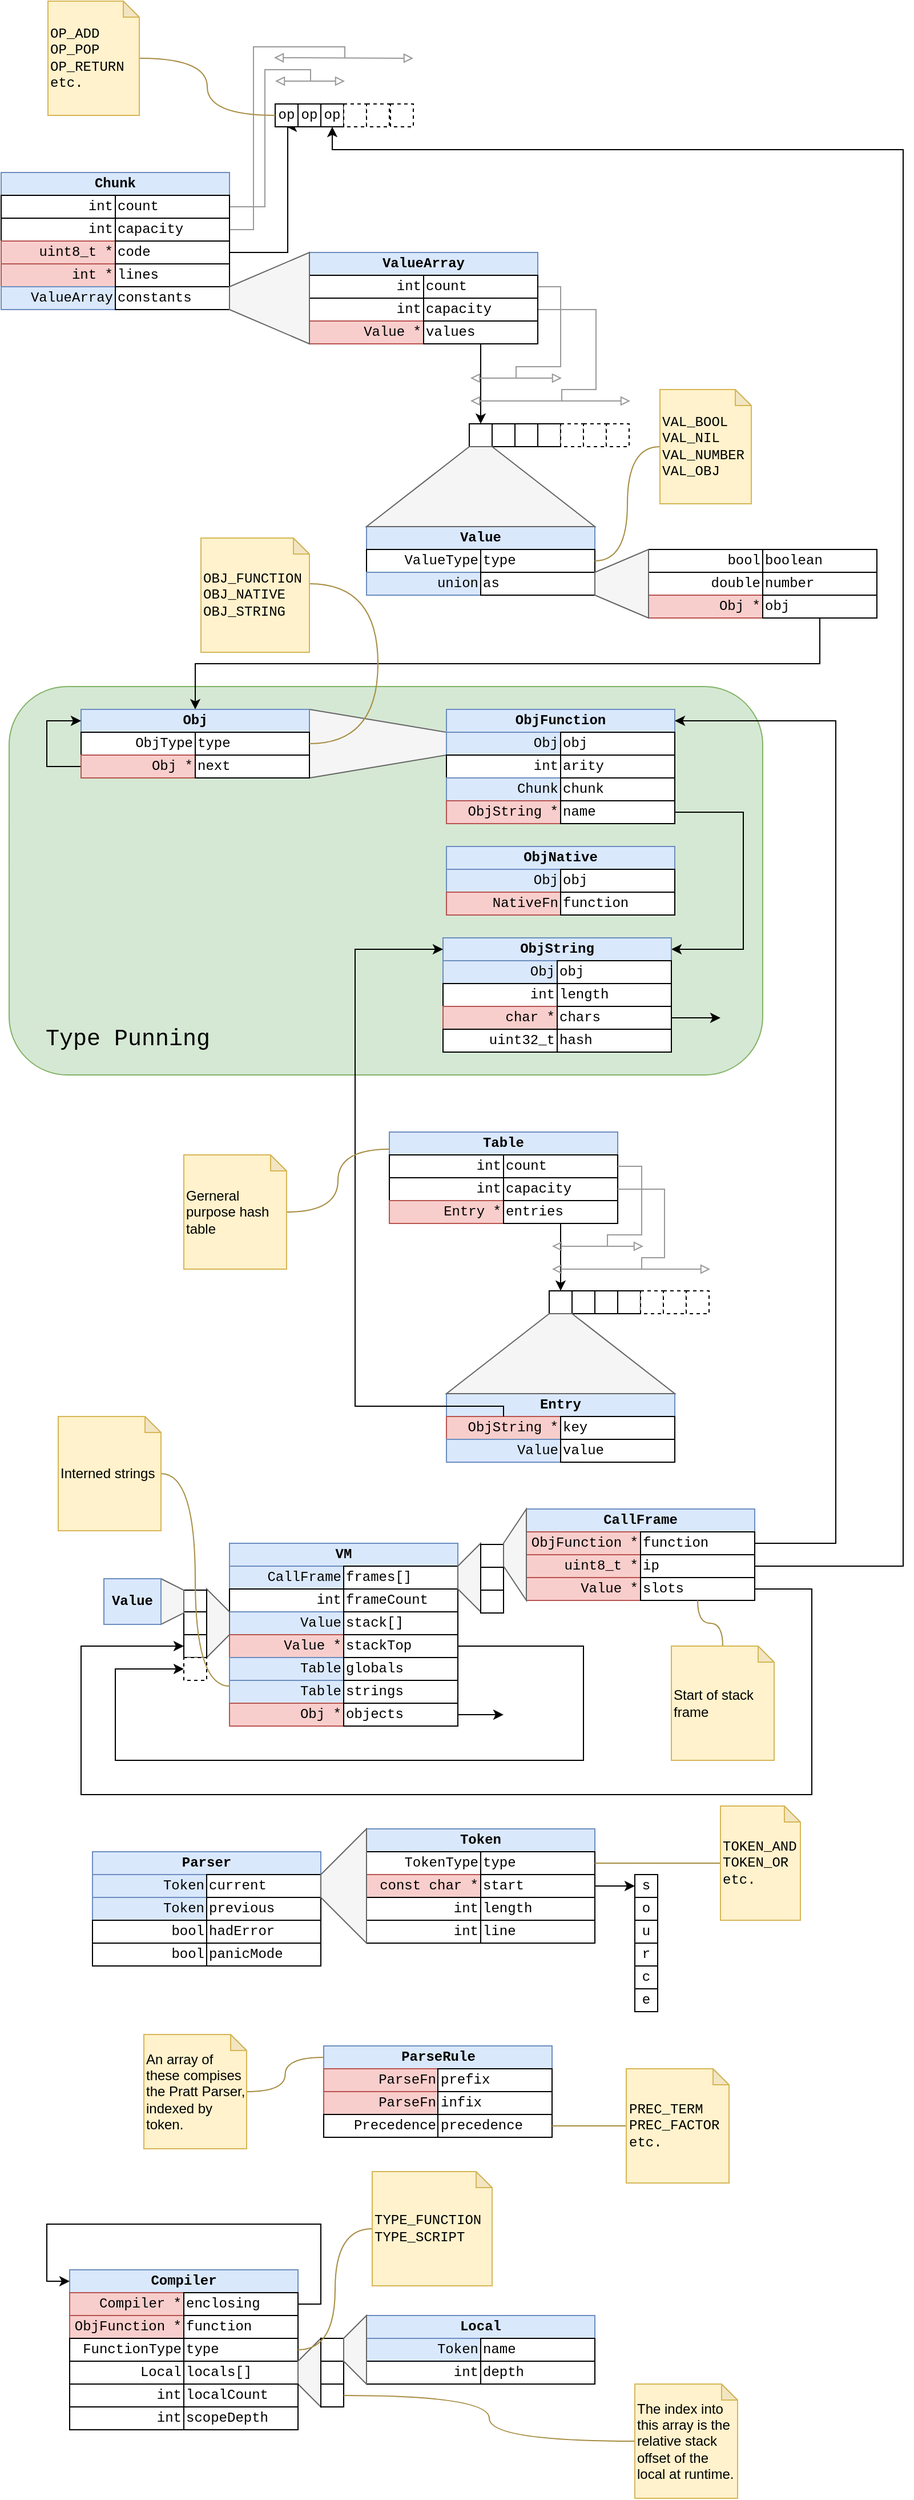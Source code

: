 <mxfile version="20.8.16" type="device"><diagram name="Page-1" id="Bg_8ia0i1yTH_L2bHK6I"><mxGraphModel dx="1107" dy="1023" grid="1" gridSize="10" guides="1" tooltips="1" connect="1" arrows="1" fold="1" page="1" pageScale="1" pageWidth="827" pageHeight="1169" math="0" shadow="0"><root><mxCell id="0"/><mxCell id="1" parent="0"/><mxCell id="SK9aOsjW4wesgi6XZSzd-101" value="Type Punning" style="rounded=1;whiteSpace=wrap;html=1;fontFamily=Courier New;fillColor=#d5e8d4;strokeColor=#82b366;movable=0;resizable=0;rotatable=0;deletable=0;editable=0;connectable=0;align=left;verticalAlign=bottom;spacingLeft=30;spacingBottom=17;fontSize=20;" parent="1" vertex="1"><mxGeometry x="26" y="630" width="660" height="340" as="geometry"/></mxCell><mxCell id="SK9aOsjW4wesgi6XZSzd-68" value="" style="shape=trapezoid;perimeter=trapezoidPerimeter;whiteSpace=wrap;html=1;fixedSize=1;fontFamily=Courier New;direction=south;fillColor=#f5f5f5;fontColor=#333333;strokeColor=#666666;" parent="1" vertex="1"><mxGeometry x="289" y="650" width="120" height="60" as="geometry"/></mxCell><mxCell id="SK9aOsjW4wesgi6XZSzd-1" value="Chunk" style="rounded=0;whiteSpace=wrap;html=1;fontFamily=Courier New;fontStyle=1;fillColor=#dae8fc;strokeColor=#6c8ebf;" parent="1" vertex="1"><mxGeometry x="19" y="180" width="200" height="20" as="geometry"/></mxCell><mxCell id="SK9aOsjW4wesgi6XZSzd-2" value="int" style="rounded=0;whiteSpace=wrap;html=1;fontFamily=Courier New;align=right;" parent="1" vertex="1"><mxGeometry x="19" y="200" width="100" height="20" as="geometry"/></mxCell><mxCell id="DBY5wv3RIzz-6zDkwYrI-25" style="edgeStyle=orthogonalEdgeStyle;rounded=0;orthogonalLoop=1;jettySize=auto;html=1;strokeColor=#999999;fontFamily=Helvetica;startArrow=none;startFill=0;endArrow=none;endFill=0;" parent="1" source="SK9aOsjW4wesgi6XZSzd-3" edge="1"><mxGeometry relative="1" as="geometry"><mxPoint x="290" y="100" as="targetPoint"/><Array as="points"><mxPoint x="250" y="210"/><mxPoint x="250" y="90"/><mxPoint x="290" y="90"/></Array></mxGeometry></mxCell><mxCell id="SK9aOsjW4wesgi6XZSzd-3" value="count" style="rounded=0;whiteSpace=wrap;html=1;fontFamily=Courier New;align=left;" parent="1" vertex="1"><mxGeometry x="119" y="200" width="100" height="20" as="geometry"/></mxCell><mxCell id="SK9aOsjW4wesgi6XZSzd-4" value="int" style="rounded=0;whiteSpace=wrap;html=1;fontFamily=Courier New;align=right;" parent="1" vertex="1"><mxGeometry x="19" y="220" width="100" height="20" as="geometry"/></mxCell><mxCell id="DBY5wv3RIzz-6zDkwYrI-26" style="edgeStyle=orthogonalEdgeStyle;rounded=0;orthogonalLoop=1;jettySize=auto;html=1;strokeColor=#999999;fontFamily=Helvetica;startArrow=none;startFill=0;endArrow=none;endFill=0;" parent="1" source="SK9aOsjW4wesgi6XZSzd-5" edge="1"><mxGeometry relative="1" as="geometry"><mxPoint x="320" y="80" as="targetPoint"/><Array as="points"><mxPoint x="240" y="230"/><mxPoint x="240" y="70"/><mxPoint x="320" y="70"/></Array></mxGeometry></mxCell><mxCell id="SK9aOsjW4wesgi6XZSzd-5" value="capacity" style="rounded=0;whiteSpace=wrap;html=1;fontFamily=Courier New;align=left;" parent="1" vertex="1"><mxGeometry x="119" y="220" width="100" height="20" as="geometry"/></mxCell><mxCell id="SK9aOsjW4wesgi6XZSzd-6" value="uint8_t *" style="rounded=0;whiteSpace=wrap;html=1;fontFamily=Courier New;align=right;fillColor=#f8cecc;strokeColor=#b85450;" parent="1" vertex="1"><mxGeometry x="19" y="240" width="100" height="20" as="geometry"/></mxCell><mxCell id="SK9aOsjW4wesgi6XZSzd-213" style="edgeStyle=orthogonalEdgeStyle;rounded=0;orthogonalLoop=1;jettySize=auto;html=1;entryX=0.5;entryY=1;entryDx=0;entryDy=0;fontFamily=Courier New;endArrow=classic;endFill=1;" parent="1" source="SK9aOsjW4wesgi6XZSzd-8" target="SK9aOsjW4wesgi6XZSzd-210" edge="1"><mxGeometry relative="1" as="geometry"><Array as="points"><mxPoint x="270" y="250"/></Array></mxGeometry></mxCell><mxCell id="SK9aOsjW4wesgi6XZSzd-8" value="code" style="rounded=0;whiteSpace=wrap;html=1;fontFamily=Courier New;align=left;" parent="1" vertex="1"><mxGeometry x="119" y="240" width="100" height="20" as="geometry"/></mxCell><mxCell id="SK9aOsjW4wesgi6XZSzd-9" value="int *" style="rounded=0;whiteSpace=wrap;html=1;fontFamily=Courier New;align=right;fillColor=#f8cecc;strokeColor=#b85450;" parent="1" vertex="1"><mxGeometry x="19" y="260" width="100" height="20" as="geometry"/></mxCell><mxCell id="SK9aOsjW4wesgi6XZSzd-10" value="lines" style="rounded=0;whiteSpace=wrap;html=1;fontFamily=Courier New;align=left;" parent="1" vertex="1"><mxGeometry x="119" y="260" width="100" height="20" as="geometry"/></mxCell><mxCell id="SK9aOsjW4wesgi6XZSzd-11" value="ValueArray" style="rounded=0;whiteSpace=wrap;html=1;fontFamily=Courier New;align=right;fillColor=#dae8fc;strokeColor=#6c8ebf;" parent="1" vertex="1"><mxGeometry x="19" y="280" width="100" height="20" as="geometry"/></mxCell><mxCell id="SK9aOsjW4wesgi6XZSzd-12" value="constants" style="rounded=0;whiteSpace=wrap;html=1;fontFamily=Courier New;align=left;" parent="1" vertex="1"><mxGeometry x="119" y="280" width="100" height="20" as="geometry"/></mxCell><mxCell id="SK9aOsjW4wesgi6XZSzd-13" value="ValueArray" style="rounded=0;whiteSpace=wrap;html=1;fontFamily=Courier New;fontStyle=1;fillColor=#dae8fc;strokeColor=#6c8ebf;" parent="1" vertex="1"><mxGeometry x="289" y="250" width="200" height="20" as="geometry"/></mxCell><mxCell id="SK9aOsjW4wesgi6XZSzd-14" value="int" style="rounded=0;whiteSpace=wrap;html=1;fontFamily=Courier New;align=right;" parent="1" vertex="1"><mxGeometry x="289" y="270" width="100" height="20" as="geometry"/></mxCell><mxCell id="DBY5wv3RIzz-6zDkwYrI-5" style="edgeStyle=orthogonalEdgeStyle;rounded=0;orthogonalLoop=1;jettySize=auto;html=1;exitX=1;exitY=0.5;exitDx=0;exitDy=0;strokeColor=#999999;fontFamily=Helvetica;endArrow=none;endFill=0;" parent="1" source="SK9aOsjW4wesgi6XZSzd-15" edge="1"><mxGeometry relative="1" as="geometry"><mxPoint x="470" y="360" as="targetPoint"/><Array as="points"><mxPoint x="509" y="280"/><mxPoint x="509" y="350"/><mxPoint x="470" y="350"/></Array></mxGeometry></mxCell><mxCell id="SK9aOsjW4wesgi6XZSzd-15" value="count" style="rounded=0;whiteSpace=wrap;html=1;fontFamily=Courier New;align=left;" parent="1" vertex="1"><mxGeometry x="389" y="270" width="100" height="20" as="geometry"/></mxCell><mxCell id="SK9aOsjW4wesgi6XZSzd-16" value="int" style="rounded=0;whiteSpace=wrap;html=1;fontFamily=Courier New;align=right;" parent="1" vertex="1"><mxGeometry x="289" y="290" width="100" height="20" as="geometry"/></mxCell><mxCell id="DBY5wv3RIzz-6zDkwYrI-8" style="edgeStyle=orthogonalEdgeStyle;rounded=0;orthogonalLoop=1;jettySize=auto;html=1;strokeColor=#999999;fontFamily=Helvetica;endArrow=none;endFill=0;" parent="1" source="SK9aOsjW4wesgi6XZSzd-17" edge="1"><mxGeometry relative="1" as="geometry"><mxPoint x="510" y="380" as="targetPoint"/><Array as="points"><mxPoint x="540" y="300"/><mxPoint x="540" y="370"/><mxPoint x="510" y="370"/></Array></mxGeometry></mxCell><mxCell id="SK9aOsjW4wesgi6XZSzd-17" value="capacity" style="rounded=0;whiteSpace=wrap;html=1;fontFamily=Courier New;align=left;" parent="1" vertex="1"><mxGeometry x="389" y="290" width="100" height="20" as="geometry"/></mxCell><mxCell id="SK9aOsjW4wesgi6XZSzd-18" value="Value *" style="rounded=0;whiteSpace=wrap;html=1;fontFamily=Courier New;align=right;fillColor=#f8cecc;strokeColor=#b85450;" parent="1" vertex="1"><mxGeometry x="289" y="310" width="100" height="20" as="geometry"/></mxCell><mxCell id="SK9aOsjW4wesgi6XZSzd-29" style="edgeStyle=orthogonalEdgeStyle;rounded=0;orthogonalLoop=1;jettySize=auto;html=1;entryX=0.5;entryY=0;entryDx=0;entryDy=0;fontFamily=Courier New;" parent="1" source="SK9aOsjW4wesgi6XZSzd-19" target="SK9aOsjW4wesgi6XZSzd-26" edge="1"><mxGeometry relative="1" as="geometry"/></mxCell><mxCell id="SK9aOsjW4wesgi6XZSzd-19" value="values" style="rounded=0;whiteSpace=wrap;html=1;fontFamily=Courier New;align=left;" parent="1" vertex="1"><mxGeometry x="389" y="310" width="100" height="20" as="geometry"/></mxCell><mxCell id="SK9aOsjW4wesgi6XZSzd-24" value="" style="shape=trapezoid;perimeter=trapezoidPerimeter;whiteSpace=wrap;html=1;fixedSize=1;fontFamily=Courier New;direction=north;size=30;fillColor=#f5f5f5;fontColor=#333333;strokeColor=#666666;" parent="1" vertex="1"><mxGeometry x="219" y="250" width="70" height="80" as="geometry"/></mxCell><mxCell id="SK9aOsjW4wesgi6XZSzd-25" value="" style="whiteSpace=wrap;html=1;aspect=fixed;fontFamily=Courier New;" parent="1" vertex="1"><mxGeometry x="449" y="400" width="20" height="20" as="geometry"/></mxCell><mxCell id="SK9aOsjW4wesgi6XZSzd-26" value="" style="whiteSpace=wrap;html=1;aspect=fixed;fontFamily=Courier New;" parent="1" vertex="1"><mxGeometry x="429" y="400" width="20" height="20" as="geometry"/></mxCell><mxCell id="SK9aOsjW4wesgi6XZSzd-27" value="" style="whiteSpace=wrap;html=1;aspect=fixed;fontFamily=Courier New;" parent="1" vertex="1"><mxGeometry x="469" y="400" width="20" height="20" as="geometry"/></mxCell><mxCell id="SK9aOsjW4wesgi6XZSzd-30" value="Value" style="rounded=0;whiteSpace=wrap;html=1;fontFamily=Courier New;fontStyle=1;fillColor=#dae8fc;strokeColor=#6c8ebf;" parent="1" vertex="1"><mxGeometry x="339" y="490" width="200" height="20" as="geometry"/></mxCell><mxCell id="SK9aOsjW4wesgi6XZSzd-31" value="ValueType" style="rounded=0;whiteSpace=wrap;html=1;fontFamily=Courier New;align=right;" parent="1" vertex="1"><mxGeometry x="339" y="510" width="100" height="20" as="geometry"/></mxCell><mxCell id="SK9aOsjW4wesgi6XZSzd-32" value="type" style="rounded=0;whiteSpace=wrap;html=1;fontFamily=Courier New;align=left;" parent="1" vertex="1"><mxGeometry x="439" y="510" width="100" height="20" as="geometry"/></mxCell><mxCell id="SK9aOsjW4wesgi6XZSzd-33" value="union" style="rounded=0;whiteSpace=wrap;html=1;fontFamily=Courier New;align=right;fillColor=#dae8fc;strokeColor=#6c8ebf;" parent="1" vertex="1"><mxGeometry x="339" y="530" width="100" height="20" as="geometry"/></mxCell><mxCell id="SK9aOsjW4wesgi6XZSzd-34" value="as" style="rounded=0;whiteSpace=wrap;html=1;fontFamily=Courier New;align=left;" parent="1" vertex="1"><mxGeometry x="439" y="530" width="100" height="20" as="geometry"/></mxCell><mxCell id="SK9aOsjW4wesgi6XZSzd-35" value="bool" style="rounded=0;whiteSpace=wrap;html=1;fontFamily=Courier New;align=right;" parent="1" vertex="1"><mxGeometry x="586" y="510" width="100" height="20" as="geometry"/></mxCell><mxCell id="SK9aOsjW4wesgi6XZSzd-36" value="boolean" style="rounded=0;whiteSpace=wrap;html=1;fontFamily=Courier New;align=left;" parent="1" vertex="1"><mxGeometry x="686" y="510" width="100" height="20" as="geometry"/></mxCell><mxCell id="SK9aOsjW4wesgi6XZSzd-37" value="double" style="rounded=0;whiteSpace=wrap;html=1;fontFamily=Courier New;align=right;" parent="1" vertex="1"><mxGeometry x="586" y="530" width="100" height="20" as="geometry"/></mxCell><mxCell id="SK9aOsjW4wesgi6XZSzd-38" value="number" style="rounded=0;whiteSpace=wrap;html=1;fontFamily=Courier New;align=left;" parent="1" vertex="1"><mxGeometry x="686" y="530" width="100" height="20" as="geometry"/></mxCell><mxCell id="SK9aOsjW4wesgi6XZSzd-39" value="Obj *" style="rounded=0;whiteSpace=wrap;html=1;fontFamily=Courier New;align=right;fillColor=#f8cecc;strokeColor=#b85450;" parent="1" vertex="1"><mxGeometry x="586" y="550" width="100" height="20" as="geometry"/></mxCell><mxCell id="SK9aOsjW4wesgi6XZSzd-59" style="edgeStyle=orthogonalEdgeStyle;rounded=0;orthogonalLoop=1;jettySize=auto;html=1;entryX=0.5;entryY=0;entryDx=0;entryDy=0;fontFamily=Courier New;endArrow=classic;endFill=1;exitX=0.5;exitY=1;exitDx=0;exitDy=0;" parent="1" source="SK9aOsjW4wesgi6XZSzd-40" target="SK9aOsjW4wesgi6XZSzd-44" edge="1"><mxGeometry relative="1" as="geometry"><mxPoint x="189" y="640" as="targetPoint"/><Array as="points"><mxPoint x="736" y="610"/><mxPoint x="189" y="610"/></Array></mxGeometry></mxCell><mxCell id="SK9aOsjW4wesgi6XZSzd-40" value="obj" style="rounded=0;whiteSpace=wrap;html=1;fontFamily=Courier New;align=left;" parent="1" vertex="1"><mxGeometry x="686" y="550" width="100" height="20" as="geometry"/></mxCell><mxCell id="SK9aOsjW4wesgi6XZSzd-41" value="" style="shape=trapezoid;perimeter=trapezoidPerimeter;whiteSpace=wrap;html=1;fixedSize=1;fontFamily=Courier New;size=90;fillColor=#f5f5f5;fontColor=#333333;strokeColor=#666666;" parent="1" vertex="1"><mxGeometry x="339" y="420" width="200" height="70" as="geometry"/></mxCell><mxCell id="SK9aOsjW4wesgi6XZSzd-43" style="edgeStyle=orthogonalEdgeStyle;rounded=0;orthogonalLoop=1;jettySize=auto;html=1;entryX=1;entryY=0.5;entryDx=0;entryDy=0;fontFamily=Courier New;endArrow=none;endFill=0;curved=1;strokeColor=#A68D42;" parent="1" source="SK9aOsjW4wesgi6XZSzd-42" target="SK9aOsjW4wesgi6XZSzd-32" edge="1"><mxGeometry relative="1" as="geometry"/></mxCell><mxCell id="SK9aOsjW4wesgi6XZSzd-42" value="VAL_BOOL&lt;br&gt;VAL_NIL&lt;br&gt;VAL_NUMBER&lt;br&gt;VAL_OBJ" style="shape=note;whiteSpace=wrap;html=1;backgroundOutline=1;darkOpacity=0.05;fontFamily=Courier New;size=14;align=left;fillColor=#fff2cc;strokeColor=#d6b656;" parent="1" vertex="1"><mxGeometry x="596" y="370" width="80" height="100" as="geometry"/></mxCell><mxCell id="SK9aOsjW4wesgi6XZSzd-44" value="Obj" style="rounded=0;whiteSpace=wrap;html=1;fontFamily=Courier New;fontStyle=1;fillColor=#dae8fc;strokeColor=#6c8ebf;" parent="1" vertex="1"><mxGeometry x="89" y="650" width="200" height="20" as="geometry"/></mxCell><mxCell id="SK9aOsjW4wesgi6XZSzd-45" value="ObjType" style="rounded=0;whiteSpace=wrap;html=1;fontFamily=Courier New;align=right;" parent="1" vertex="1"><mxGeometry x="89" y="670" width="100" height="20" as="geometry"/></mxCell><mxCell id="SK9aOsjW4wesgi6XZSzd-46" value="type" style="rounded=0;whiteSpace=wrap;html=1;fontFamily=Courier New;align=left;" parent="1" vertex="1"><mxGeometry x="189" y="670" width="100" height="20" as="geometry"/></mxCell><mxCell id="SK9aOsjW4wesgi6XZSzd-193" style="edgeStyle=orthogonalEdgeStyle;rounded=0;orthogonalLoop=1;jettySize=auto;html=1;entryX=0;entryY=0.5;entryDx=0;entryDy=0;fontFamily=Courier New;endArrow=classic;endFill=1;" parent="1" source="SK9aOsjW4wesgi6XZSzd-47" target="SK9aOsjW4wesgi6XZSzd-44" edge="1"><mxGeometry relative="1" as="geometry"><Array as="points"><mxPoint x="59" y="700"/><mxPoint x="59" y="660"/></Array></mxGeometry></mxCell><mxCell id="SK9aOsjW4wesgi6XZSzd-47" value="Obj *" style="rounded=0;whiteSpace=wrap;html=1;fontFamily=Courier New;align=right;fillColor=#f8cecc;strokeColor=#b85450;" parent="1" vertex="1"><mxGeometry x="89" y="690" width="100" height="20" as="geometry"/></mxCell><mxCell id="SK9aOsjW4wesgi6XZSzd-48" value="next" style="rounded=0;whiteSpace=wrap;html=1;fontFamily=Courier New;align=left;" parent="1" vertex="1"><mxGeometry x="189" y="690" width="100" height="20" as="geometry"/></mxCell><mxCell id="SK9aOsjW4wesgi6XZSzd-61" value="ObjFunction" style="rounded=0;whiteSpace=wrap;html=1;fontFamily=Courier New;fontStyle=1;fillColor=#dae8fc;strokeColor=#6c8ebf;" parent="1" vertex="1"><mxGeometry x="409" y="650" width="200" height="20" as="geometry"/></mxCell><mxCell id="SK9aOsjW4wesgi6XZSzd-62" value="Obj" style="rounded=0;whiteSpace=wrap;html=1;fontFamily=Courier New;align=right;fillColor=#dae8fc;strokeColor=#6c8ebf;" parent="1" vertex="1"><mxGeometry x="409" y="670" width="100" height="20" as="geometry"/></mxCell><mxCell id="SK9aOsjW4wesgi6XZSzd-63" value="obj" style="rounded=0;whiteSpace=wrap;html=1;fontFamily=Courier New;align=left;" parent="1" vertex="1"><mxGeometry x="509" y="670" width="100" height="20" as="geometry"/></mxCell><mxCell id="SK9aOsjW4wesgi6XZSzd-64" value="int" style="rounded=0;whiteSpace=wrap;html=1;fontFamily=Courier New;align=right;" parent="1" vertex="1"><mxGeometry x="409" y="690" width="100" height="20" as="geometry"/></mxCell><mxCell id="SK9aOsjW4wesgi6XZSzd-65" value="arity" style="rounded=0;whiteSpace=wrap;html=1;fontFamily=Courier New;align=left;" parent="1" vertex="1"><mxGeometry x="509" y="690" width="100" height="20" as="geometry"/></mxCell><mxCell id="SK9aOsjW4wesgi6XZSzd-69" value="Chunk" style="rounded=0;whiteSpace=wrap;html=1;fontFamily=Courier New;align=right;fontStyle=0;fillColor=#dae8fc;strokeColor=#6c8ebf;" parent="1" vertex="1"><mxGeometry x="409" y="710" width="100" height="20" as="geometry"/></mxCell><mxCell id="SK9aOsjW4wesgi6XZSzd-70" value="chunk" style="rounded=0;whiteSpace=wrap;html=1;fontFamily=Courier New;align=left;" parent="1" vertex="1"><mxGeometry x="509" y="710" width="100" height="20" as="geometry"/></mxCell><mxCell id="SK9aOsjW4wesgi6XZSzd-73" value="ObjString *" style="rounded=0;whiteSpace=wrap;html=1;fontFamily=Courier New;align=right;fontStyle=0;fillColor=#f8cecc;strokeColor=#b85450;" parent="1" vertex="1"><mxGeometry x="409" y="730" width="100" height="20" as="geometry"/></mxCell><mxCell id="SK9aOsjW4wesgi6XZSzd-202" style="edgeStyle=orthogonalEdgeStyle;rounded=0;orthogonalLoop=1;jettySize=auto;html=1;fontFamily=Courier New;endArrow=classic;endFill=1;entryX=1;entryY=0.5;entryDx=0;entryDy=0;" parent="1" source="SK9aOsjW4wesgi6XZSzd-74" target="SK9aOsjW4wesgi6XZSzd-83" edge="1"><mxGeometry relative="1" as="geometry"><mxPoint x="649" y="740" as="targetPoint"/><Array as="points"><mxPoint x="669" y="740"/><mxPoint x="669" y="860"/></Array></mxGeometry></mxCell><mxCell id="SK9aOsjW4wesgi6XZSzd-74" value="name" style="rounded=0;whiteSpace=wrap;html=1;fontFamily=Courier New;align=left;" parent="1" vertex="1"><mxGeometry x="509" y="730" width="100" height="20" as="geometry"/></mxCell><mxCell id="SK9aOsjW4wesgi6XZSzd-75" value="ObjNative" style="rounded=0;whiteSpace=wrap;html=1;fontFamily=Courier New;fontStyle=1;fillColor=#dae8fc;strokeColor=#6c8ebf;" parent="1" vertex="1"><mxGeometry x="409" y="770" width="200" height="20" as="geometry"/></mxCell><mxCell id="SK9aOsjW4wesgi6XZSzd-79" value="" style="group;fillColor=#dae8fc;strokeColor=#6c8ebf;" parent="1" vertex="1" connectable="0"><mxGeometry x="409" y="790" width="200" height="20" as="geometry"/></mxCell><mxCell id="SK9aOsjW4wesgi6XZSzd-76" value="Obj" style="rounded=0;whiteSpace=wrap;html=1;fontFamily=Courier New;align=right;fillColor=#dae8fc;strokeColor=#6c8ebf;" parent="SK9aOsjW4wesgi6XZSzd-79" vertex="1"><mxGeometry width="100" height="20" as="geometry"/></mxCell><mxCell id="SK9aOsjW4wesgi6XZSzd-77" value="obj" style="rounded=0;whiteSpace=wrap;html=1;fontFamily=Courier New;align=left;" parent="SK9aOsjW4wesgi6XZSzd-79" vertex="1"><mxGeometry x="100" width="100" height="20" as="geometry"/></mxCell><mxCell id="SK9aOsjW4wesgi6XZSzd-80" value="" style="group" parent="1" vertex="1" connectable="0"><mxGeometry x="409" y="810" width="200" height="20" as="geometry"/></mxCell><mxCell id="SK9aOsjW4wesgi6XZSzd-81" value="NativeFn" style="rounded=0;whiteSpace=wrap;html=1;fontFamily=Courier New;align=right;fillColor=#f8cecc;strokeColor=#b85450;" parent="SK9aOsjW4wesgi6XZSzd-80" vertex="1"><mxGeometry width="100" height="20" as="geometry"/></mxCell><mxCell id="SK9aOsjW4wesgi6XZSzd-82" value="function" style="rounded=0;whiteSpace=wrap;html=1;fontFamily=Courier New;align=left;" parent="SK9aOsjW4wesgi6XZSzd-80" vertex="1"><mxGeometry x="100" width="100" height="20" as="geometry"/></mxCell><mxCell id="SK9aOsjW4wesgi6XZSzd-83" value="ObjString" style="rounded=0;whiteSpace=wrap;html=1;fontFamily=Courier New;fontStyle=1;fillColor=#dae8fc;strokeColor=#6c8ebf;" parent="1" vertex="1"><mxGeometry x="406" y="850" width="200" height="20" as="geometry"/></mxCell><mxCell id="SK9aOsjW4wesgi6XZSzd-85" value="" style="group" parent="1" vertex="1" connectable="0"><mxGeometry x="406" y="870" width="200" height="20" as="geometry"/></mxCell><mxCell id="SK9aOsjW4wesgi6XZSzd-86" value="Obj" style="rounded=0;whiteSpace=wrap;html=1;fontFamily=Courier New;align=right;fillColor=#dae8fc;strokeColor=#6c8ebf;" parent="SK9aOsjW4wesgi6XZSzd-85" vertex="1"><mxGeometry width="100" height="20" as="geometry"/></mxCell><mxCell id="SK9aOsjW4wesgi6XZSzd-87" value="obj" style="rounded=0;whiteSpace=wrap;html=1;fontFamily=Courier New;align=left;" parent="SK9aOsjW4wesgi6XZSzd-85" vertex="1"><mxGeometry x="100" width="100" height="20" as="geometry"/></mxCell><mxCell id="SK9aOsjW4wesgi6XZSzd-88" value="" style="group" parent="1" vertex="1" connectable="0"><mxGeometry x="406" y="890" width="200" height="20" as="geometry"/></mxCell><mxCell id="SK9aOsjW4wesgi6XZSzd-89" value="int" style="rounded=0;whiteSpace=wrap;html=1;fontFamily=Courier New;align=right;" parent="SK9aOsjW4wesgi6XZSzd-88" vertex="1"><mxGeometry width="100" height="20" as="geometry"/></mxCell><mxCell id="SK9aOsjW4wesgi6XZSzd-90" value="length" style="rounded=0;whiteSpace=wrap;html=1;fontFamily=Courier New;align=left;" parent="SK9aOsjW4wesgi6XZSzd-88" vertex="1"><mxGeometry x="100" width="100" height="20" as="geometry"/></mxCell><mxCell id="SK9aOsjW4wesgi6XZSzd-91" value="" style="group" parent="1" vertex="1" connectable="0"><mxGeometry x="406" y="910" width="200" height="20" as="geometry"/></mxCell><mxCell id="SK9aOsjW4wesgi6XZSzd-92" value="char *" style="rounded=0;whiteSpace=wrap;html=1;fontFamily=Courier New;align=right;fillColor=#f8cecc;strokeColor=#b85450;" parent="SK9aOsjW4wesgi6XZSzd-91" vertex="1"><mxGeometry width="100" height="20" as="geometry"/></mxCell><mxCell id="SK9aOsjW4wesgi6XZSzd-93" value="chars" style="rounded=0;whiteSpace=wrap;html=1;fontFamily=Courier New;align=left;" parent="SK9aOsjW4wesgi6XZSzd-91" vertex="1"><mxGeometry x="100" width="100" height="20" as="geometry"/></mxCell><mxCell id="SK9aOsjW4wesgi6XZSzd-95" value="" style="group" parent="1" vertex="1" connectable="0"><mxGeometry x="406" y="930" width="200" height="20" as="geometry"/></mxCell><mxCell id="SK9aOsjW4wesgi6XZSzd-96" value="uint32_t" style="rounded=0;whiteSpace=wrap;html=1;fontFamily=Courier New;align=right;" parent="SK9aOsjW4wesgi6XZSzd-95" vertex="1"><mxGeometry width="100" height="20" as="geometry"/></mxCell><mxCell id="SK9aOsjW4wesgi6XZSzd-97" value="hash" style="rounded=0;whiteSpace=wrap;html=1;fontFamily=Courier New;align=left;" parent="SK9aOsjW4wesgi6XZSzd-95" vertex="1"><mxGeometry x="100" width="100" height="20" as="geometry"/></mxCell><mxCell id="SK9aOsjW4wesgi6XZSzd-102" value="Token" style="rounded=0;whiteSpace=wrap;html=1;fontFamily=Courier New;fontStyle=1;fillColor=#dae8fc;strokeColor=#6c8ebf;" parent="1" vertex="1"><mxGeometry x="339" y="1630" width="200" height="20" as="geometry"/></mxCell><mxCell id="SK9aOsjW4wesgi6XZSzd-103" value="" style="group" parent="1" vertex="1" connectable="0"><mxGeometry x="339" y="1650" width="200" height="20" as="geometry"/></mxCell><mxCell id="SK9aOsjW4wesgi6XZSzd-104" value="TokenType" style="rounded=0;whiteSpace=wrap;html=1;fontFamily=Courier New;align=right;" parent="SK9aOsjW4wesgi6XZSzd-103" vertex="1"><mxGeometry width="100" height="20" as="geometry"/></mxCell><mxCell id="SK9aOsjW4wesgi6XZSzd-105" value="type" style="rounded=0;whiteSpace=wrap;html=1;fontFamily=Courier New;align=left;" parent="SK9aOsjW4wesgi6XZSzd-103" vertex="1"><mxGeometry x="100" width="100" height="20" as="geometry"/></mxCell><mxCell id="SK9aOsjW4wesgi6XZSzd-106" value="" style="group" parent="1" vertex="1" connectable="0"><mxGeometry x="339" y="1670" width="200" height="20" as="geometry"/></mxCell><mxCell id="SK9aOsjW4wesgi6XZSzd-107" value="const char *" style="rounded=0;whiteSpace=wrap;html=1;fontFamily=Courier New;align=right;fillColor=#f8cecc;strokeColor=#b85450;" parent="SK9aOsjW4wesgi6XZSzd-106" vertex="1"><mxGeometry width="100" height="20" as="geometry"/></mxCell><mxCell id="SK9aOsjW4wesgi6XZSzd-108" value="start" style="rounded=0;whiteSpace=wrap;html=1;fontFamily=Courier New;align=left;" parent="SK9aOsjW4wesgi6XZSzd-106" vertex="1"><mxGeometry x="100" width="100" height="20" as="geometry"/></mxCell><mxCell id="SK9aOsjW4wesgi6XZSzd-109" value="" style="group" parent="1" vertex="1" connectable="0"><mxGeometry x="339" y="1690" width="200" height="20" as="geometry"/></mxCell><mxCell id="SK9aOsjW4wesgi6XZSzd-110" value="int" style="rounded=0;whiteSpace=wrap;html=1;fontFamily=Courier New;align=right;" parent="SK9aOsjW4wesgi6XZSzd-109" vertex="1"><mxGeometry width="100" height="20" as="geometry"/></mxCell><mxCell id="SK9aOsjW4wesgi6XZSzd-111" value="length" style="rounded=0;whiteSpace=wrap;html=1;fontFamily=Courier New;align=left;" parent="SK9aOsjW4wesgi6XZSzd-109" vertex="1"><mxGeometry x="100" width="100" height="20" as="geometry"/></mxCell><mxCell id="SK9aOsjW4wesgi6XZSzd-112" value="" style="group" parent="1" vertex="1" connectable="0"><mxGeometry x="339" y="1710" width="200" height="20" as="geometry"/></mxCell><mxCell id="SK9aOsjW4wesgi6XZSzd-113" value="int" style="rounded=0;whiteSpace=wrap;html=1;fontFamily=Courier New;align=right;" parent="SK9aOsjW4wesgi6XZSzd-112" vertex="1"><mxGeometry width="100" height="20" as="geometry"/></mxCell><mxCell id="SK9aOsjW4wesgi6XZSzd-114" value="line" style="rounded=0;whiteSpace=wrap;html=1;fontFamily=Courier New;align=left;" parent="SK9aOsjW4wesgi6XZSzd-112" vertex="1"><mxGeometry x="100" width="100" height="20" as="geometry"/></mxCell><mxCell id="SK9aOsjW4wesgi6XZSzd-115" value="Table" style="rounded=0;whiteSpace=wrap;html=1;fontFamily=Courier New;fontStyle=1;fillColor=#dae8fc;strokeColor=#6c8ebf;" parent="1" vertex="1"><mxGeometry x="359" y="1020" width="200" height="20" as="geometry"/></mxCell><mxCell id="SK9aOsjW4wesgi6XZSzd-116" value="" style="group" parent="1" vertex="1" connectable="0"><mxGeometry x="359" y="1040" width="200" height="20" as="geometry"/></mxCell><mxCell id="SK9aOsjW4wesgi6XZSzd-117" value="int" style="rounded=0;whiteSpace=wrap;html=1;fontFamily=Courier New;align=right;" parent="SK9aOsjW4wesgi6XZSzd-116" vertex="1"><mxGeometry width="100" height="20" as="geometry"/></mxCell><mxCell id="SK9aOsjW4wesgi6XZSzd-118" value="count" style="rounded=0;whiteSpace=wrap;html=1;fontFamily=Courier New;align=left;" parent="SK9aOsjW4wesgi6XZSzd-116" vertex="1"><mxGeometry x="100" width="100" height="20" as="geometry"/></mxCell><mxCell id="SK9aOsjW4wesgi6XZSzd-119" value="" style="group" parent="1" vertex="1" connectable="0"><mxGeometry x="359" y="1060" width="200" height="20" as="geometry"/></mxCell><mxCell id="SK9aOsjW4wesgi6XZSzd-120" value="int" style="rounded=0;whiteSpace=wrap;html=1;fontFamily=Courier New;align=right;" parent="SK9aOsjW4wesgi6XZSzd-119" vertex="1"><mxGeometry width="100" height="20" as="geometry"/></mxCell><mxCell id="SK9aOsjW4wesgi6XZSzd-121" value="capacity" style="rounded=0;whiteSpace=wrap;html=1;fontFamily=Courier New;align=left;" parent="SK9aOsjW4wesgi6XZSzd-119" vertex="1"><mxGeometry x="100" width="100" height="20" as="geometry"/></mxCell><mxCell id="SK9aOsjW4wesgi6XZSzd-122" value="" style="group" parent="1" vertex="1" connectable="0"><mxGeometry x="359" y="1080" width="200" height="20" as="geometry"/></mxCell><mxCell id="SK9aOsjW4wesgi6XZSzd-123" value="Entry *" style="rounded=0;whiteSpace=wrap;html=1;fontFamily=Courier New;align=right;fillColor=#f8cecc;strokeColor=#b85450;" parent="SK9aOsjW4wesgi6XZSzd-122" vertex="1"><mxGeometry width="100" height="20" as="geometry"/></mxCell><mxCell id="SK9aOsjW4wesgi6XZSzd-124" value="entries" style="rounded=0;whiteSpace=wrap;html=1;fontFamily=Courier New;align=left;" parent="SK9aOsjW4wesgi6XZSzd-122" vertex="1"><mxGeometry x="100" width="100" height="20" as="geometry"/></mxCell><mxCell id="SK9aOsjW4wesgi6XZSzd-128" value="" style="whiteSpace=wrap;html=1;aspect=fixed;fontFamily=Courier New;" parent="1" vertex="1"><mxGeometry x="499" y="1159" width="20" height="20" as="geometry"/></mxCell><mxCell id="SK9aOsjW4wesgi6XZSzd-129" value="" style="whiteSpace=wrap;html=1;aspect=fixed;fontFamily=Courier New;" parent="1" vertex="1"><mxGeometry x="519" y="1159" width="20" height="20" as="geometry"/></mxCell><mxCell id="SK9aOsjW4wesgi6XZSzd-130" value="" style="whiteSpace=wrap;html=1;aspect=fixed;fontFamily=Courier New;" parent="1" vertex="1"><mxGeometry x="539" y="1159" width="20" height="20" as="geometry"/></mxCell><mxCell id="SK9aOsjW4wesgi6XZSzd-131" style="edgeStyle=orthogonalEdgeStyle;rounded=0;orthogonalLoop=1;jettySize=auto;html=1;entryX=0.5;entryY=0;entryDx=0;entryDy=0;fontFamily=Courier New;endArrow=classic;endFill=1;" parent="1" source="SK9aOsjW4wesgi6XZSzd-124" target="SK9aOsjW4wesgi6XZSzd-128" edge="1"><mxGeometry relative="1" as="geometry"/></mxCell><mxCell id="SK9aOsjW4wesgi6XZSzd-132" value="Entry" style="rounded=0;whiteSpace=wrap;html=1;fontFamily=Courier New;fontStyle=1;fillColor=#dae8fc;strokeColor=#6c8ebf;" parent="1" vertex="1"><mxGeometry x="409" y="1249" width="200" height="20" as="geometry"/></mxCell><mxCell id="SK9aOsjW4wesgi6XZSzd-133" value="" style="shape=trapezoid;perimeter=trapezoidPerimeter;whiteSpace=wrap;html=1;fixedSize=1;fontFamily=Courier New;size=90;fillColor=#f5f5f5;fontColor=#333333;strokeColor=#666666;" parent="1" vertex="1"><mxGeometry x="409" y="1179" width="200" height="70" as="geometry"/></mxCell><mxCell id="SK9aOsjW4wesgi6XZSzd-134" value="" style="group" parent="1" vertex="1" connectable="0"><mxGeometry x="409" y="1269" width="200" height="20" as="geometry"/></mxCell><mxCell id="SK9aOsjW4wesgi6XZSzd-135" value="ObjString *" style="rounded=0;whiteSpace=wrap;html=1;fontFamily=Courier New;align=right;fillColor=#f8cecc;strokeColor=#b85450;" parent="SK9aOsjW4wesgi6XZSzd-134" vertex="1"><mxGeometry width="100" height="20" as="geometry"/></mxCell><mxCell id="SK9aOsjW4wesgi6XZSzd-136" value="key" style="rounded=0;whiteSpace=wrap;html=1;fontFamily=Courier New;align=left;" parent="SK9aOsjW4wesgi6XZSzd-134" vertex="1"><mxGeometry x="100" width="100" height="20" as="geometry"/></mxCell><mxCell id="SK9aOsjW4wesgi6XZSzd-137" value="" style="group" parent="1" vertex="1" connectable="0"><mxGeometry x="409" y="1289" width="200" height="20" as="geometry"/></mxCell><mxCell id="SK9aOsjW4wesgi6XZSzd-138" value="Value" style="rounded=0;whiteSpace=wrap;html=1;fontFamily=Courier New;align=right;fillColor=#dae8fc;strokeColor=#6c8ebf;" parent="SK9aOsjW4wesgi6XZSzd-137" vertex="1"><mxGeometry width="100" height="20" as="geometry"/></mxCell><mxCell id="SK9aOsjW4wesgi6XZSzd-139" value="value" style="rounded=0;whiteSpace=wrap;html=1;fontFamily=Courier New;align=left;" parent="SK9aOsjW4wesgi6XZSzd-137" vertex="1"><mxGeometry x="100" width="100" height="20" as="geometry"/></mxCell><mxCell id="SK9aOsjW4wesgi6XZSzd-142" style="edgeStyle=orthogonalEdgeStyle;rounded=0;orthogonalLoop=1;jettySize=auto;html=1;fontFamily=Courier New;endArrow=classic;endFill=1;entryX=0;entryY=0.5;entryDx=0;entryDy=0;" parent="1" source="SK9aOsjW4wesgi6XZSzd-135" target="SK9aOsjW4wesgi6XZSzd-83" edge="1"><mxGeometry relative="1" as="geometry"><mxPoint x="319" y="1180" as="targetPoint"/><Array as="points"><mxPoint x="329" y="1260"/><mxPoint x="329" y="860"/></Array></mxGeometry></mxCell><mxCell id="SK9aOsjW4wesgi6XZSzd-143" value="VM" style="rounded=0;whiteSpace=wrap;html=1;fontFamily=Courier New;fontStyle=1;fillColor=#dae8fc;strokeColor=#6c8ebf;" parent="1" vertex="1"><mxGeometry x="219" y="1380" width="200" height="20" as="geometry"/></mxCell><mxCell id="SK9aOsjW4wesgi6XZSzd-144" value="" style="group" parent="1" vertex="1" connectable="0"><mxGeometry x="219" y="1400" width="200" height="20" as="geometry"/></mxCell><mxCell id="SK9aOsjW4wesgi6XZSzd-145" value="CallFrame" style="rounded=0;whiteSpace=wrap;html=1;fontFamily=Courier New;align=right;fillColor=#dae8fc;strokeColor=#6c8ebf;" parent="SK9aOsjW4wesgi6XZSzd-144" vertex="1"><mxGeometry width="100" height="20" as="geometry"/></mxCell><mxCell id="SK9aOsjW4wesgi6XZSzd-146" value="frames[]" style="rounded=0;whiteSpace=wrap;html=1;fontFamily=Courier New;align=left;" parent="SK9aOsjW4wesgi6XZSzd-144" vertex="1"><mxGeometry x="100" width="100" height="20" as="geometry"/></mxCell><mxCell id="SK9aOsjW4wesgi6XZSzd-147" value="" style="group" parent="1" vertex="1" connectable="0"><mxGeometry x="219" y="1420" width="200" height="20" as="geometry"/></mxCell><mxCell id="SK9aOsjW4wesgi6XZSzd-148" value="int" style="rounded=0;whiteSpace=wrap;html=1;fontFamily=Courier New;align=right;" parent="SK9aOsjW4wesgi6XZSzd-147" vertex="1"><mxGeometry width="100" height="20" as="geometry"/></mxCell><mxCell id="SK9aOsjW4wesgi6XZSzd-149" value="frameCount" style="rounded=0;whiteSpace=wrap;html=1;fontFamily=Courier New;align=left;" parent="SK9aOsjW4wesgi6XZSzd-147" vertex="1"><mxGeometry x="100" width="100" height="20" as="geometry"/></mxCell><mxCell id="SK9aOsjW4wesgi6XZSzd-150" value="" style="group" parent="1" vertex="1" connectable="0"><mxGeometry x="219" y="1440" width="200" height="20" as="geometry"/></mxCell><mxCell id="SK9aOsjW4wesgi6XZSzd-151" value="Value" style="rounded=0;whiteSpace=wrap;html=1;fontFamily=Courier New;align=right;fillColor=#dae8fc;strokeColor=#6c8ebf;" parent="SK9aOsjW4wesgi6XZSzd-150" vertex="1"><mxGeometry width="100" height="20" as="geometry"/></mxCell><mxCell id="SK9aOsjW4wesgi6XZSzd-152" value="stack[]" style="rounded=0;whiteSpace=wrap;html=1;fontFamily=Courier New;align=left;" parent="SK9aOsjW4wesgi6XZSzd-150" vertex="1"><mxGeometry x="100" width="100" height="20" as="geometry"/></mxCell><mxCell id="SK9aOsjW4wesgi6XZSzd-153" value="" style="group" parent="1" vertex="1" connectable="0"><mxGeometry x="219" y="1460" width="200" height="20" as="geometry"/></mxCell><mxCell id="SK9aOsjW4wesgi6XZSzd-154" value="Value *" style="rounded=0;whiteSpace=wrap;html=1;fontFamily=Courier New;align=right;fillColor=#f8cecc;strokeColor=#b85450;" parent="SK9aOsjW4wesgi6XZSzd-153" vertex="1"><mxGeometry width="100" height="20" as="geometry"/></mxCell><mxCell id="SK9aOsjW4wesgi6XZSzd-155" value="stackTop" style="rounded=0;whiteSpace=wrap;html=1;fontFamily=Courier New;align=left;" parent="SK9aOsjW4wesgi6XZSzd-153" vertex="1"><mxGeometry x="100" width="100" height="20" as="geometry"/></mxCell><mxCell id="SK9aOsjW4wesgi6XZSzd-156" value="" style="group" parent="1" vertex="1" connectable="0"><mxGeometry x="219" y="1480" width="200" height="20" as="geometry"/></mxCell><mxCell id="SK9aOsjW4wesgi6XZSzd-157" value="Table" style="rounded=0;whiteSpace=wrap;html=1;fontFamily=Courier New;align=right;fillColor=#dae8fc;strokeColor=#6c8ebf;" parent="SK9aOsjW4wesgi6XZSzd-156" vertex="1"><mxGeometry width="100" height="20" as="geometry"/></mxCell><mxCell id="SK9aOsjW4wesgi6XZSzd-158" value="globals" style="rounded=0;whiteSpace=wrap;html=1;fontFamily=Courier New;align=left;" parent="SK9aOsjW4wesgi6XZSzd-156" vertex="1"><mxGeometry x="100" width="100" height="20" as="geometry"/></mxCell><mxCell id="SK9aOsjW4wesgi6XZSzd-159" value="" style="group" parent="1" vertex="1" connectable="0"><mxGeometry x="219" y="1500" width="200" height="20" as="geometry"/></mxCell><mxCell id="SK9aOsjW4wesgi6XZSzd-160" value="Table" style="rounded=0;whiteSpace=wrap;html=1;fontFamily=Courier New;align=right;fillColor=#dae8fc;strokeColor=#6c8ebf;" parent="SK9aOsjW4wesgi6XZSzd-159" vertex="1"><mxGeometry width="100" height="20" as="geometry"/></mxCell><mxCell id="SK9aOsjW4wesgi6XZSzd-161" value="strings" style="rounded=0;whiteSpace=wrap;html=1;fontFamily=Courier New;align=left;" parent="SK9aOsjW4wesgi6XZSzd-159" vertex="1"><mxGeometry x="100" width="100" height="20" as="geometry"/></mxCell><mxCell id="SK9aOsjW4wesgi6XZSzd-162" value="" style="group" parent="1" vertex="1" connectable="0"><mxGeometry x="219" y="1520" width="200" height="20" as="geometry"/></mxCell><mxCell id="SK9aOsjW4wesgi6XZSzd-163" value="Obj *" style="rounded=0;whiteSpace=wrap;html=1;fontFamily=Courier New;align=right;fillColor=#f8cecc;strokeColor=#b85450;" parent="SK9aOsjW4wesgi6XZSzd-162" vertex="1"><mxGeometry width="100" height="20" as="geometry"/></mxCell><mxCell id="SK9aOsjW4wesgi6XZSzd-164" value="objects" style="rounded=0;whiteSpace=wrap;html=1;fontFamily=Courier New;align=left;" parent="SK9aOsjW4wesgi6XZSzd-162" vertex="1"><mxGeometry x="100" width="100" height="20" as="geometry"/></mxCell><mxCell id="SK9aOsjW4wesgi6XZSzd-165" value="" style="shape=trapezoid;perimeter=trapezoidPerimeter;whiteSpace=wrap;html=1;fixedSize=1;fontFamily=Courier New;direction=north;size=20;fillColor=#f5f5f5;fontColor=#333333;strokeColor=#666666;" parent="1" vertex="1"><mxGeometry x="419" y="1380" width="20" height="60" as="geometry"/></mxCell><mxCell id="SK9aOsjW4wesgi6XZSzd-166" value="" style="whiteSpace=wrap;html=1;aspect=fixed;fontFamily=Courier New;" parent="1" vertex="1"><mxGeometry x="439" y="1401" width="20" height="20" as="geometry"/></mxCell><mxCell id="SK9aOsjW4wesgi6XZSzd-167" value="" style="whiteSpace=wrap;html=1;aspect=fixed;fontFamily=Courier New;" parent="1" vertex="1"><mxGeometry x="439" y="1421" width="20" height="20" as="geometry"/></mxCell><mxCell id="SK9aOsjW4wesgi6XZSzd-168" value="" style="whiteSpace=wrap;html=1;aspect=fixed;fontFamily=Courier New;" parent="1" vertex="1"><mxGeometry x="439" y="1381" width="20" height="20" as="geometry"/></mxCell><mxCell id="SK9aOsjW4wesgi6XZSzd-169" value="CallFrame" style="rounded=0;whiteSpace=wrap;html=1;fontFamily=Courier New;fontStyle=1;fillColor=#dae8fc;strokeColor=#6c8ebf;" parent="1" vertex="1"><mxGeometry x="479" y="1350" width="200" height="20" as="geometry"/></mxCell><mxCell id="SK9aOsjW4wesgi6XZSzd-170" value="" style="group" parent="1" vertex="1" connectable="0"><mxGeometry x="479" y="1370" width="200" height="20" as="geometry"/></mxCell><mxCell id="SK9aOsjW4wesgi6XZSzd-171" value="ObjFunction *" style="rounded=0;whiteSpace=wrap;html=1;fontFamily=Courier New;align=right;fillColor=#f8cecc;strokeColor=#b85450;" parent="SK9aOsjW4wesgi6XZSzd-170" vertex="1"><mxGeometry width="100" height="20" as="geometry"/></mxCell><mxCell id="SK9aOsjW4wesgi6XZSzd-172" value="function" style="rounded=0;whiteSpace=wrap;html=1;fontFamily=Courier New;align=left;" parent="SK9aOsjW4wesgi6XZSzd-170" vertex="1"><mxGeometry x="100" width="100" height="20" as="geometry"/></mxCell><mxCell id="SK9aOsjW4wesgi6XZSzd-173" value="" style="group;fillColor=#f8cecc;strokeColor=#b85450;" parent="1" vertex="1" connectable="0"><mxGeometry x="479" y="1390" width="200" height="20" as="geometry"/></mxCell><mxCell id="SK9aOsjW4wesgi6XZSzd-174" value="uint8_t *" style="rounded=0;whiteSpace=wrap;html=1;fontFamily=Courier New;align=right;fillColor=#f8cecc;strokeColor=#b85450;" parent="SK9aOsjW4wesgi6XZSzd-173" vertex="1"><mxGeometry width="100" height="20" as="geometry"/></mxCell><mxCell id="SK9aOsjW4wesgi6XZSzd-175" value="ip" style="rounded=0;whiteSpace=wrap;html=1;fontFamily=Courier New;align=left;" parent="SK9aOsjW4wesgi6XZSzd-173" vertex="1"><mxGeometry x="100" width="100" height="20" as="geometry"/></mxCell><mxCell id="SK9aOsjW4wesgi6XZSzd-176" value="" style="group" parent="1" vertex="1" connectable="0"><mxGeometry x="479" y="1410" width="200" height="20" as="geometry"/></mxCell><mxCell id="SK9aOsjW4wesgi6XZSzd-177" value="Value *" style="rounded=0;whiteSpace=wrap;html=1;fontFamily=Courier New;align=right;fillColor=#f8cecc;strokeColor=#b85450;" parent="SK9aOsjW4wesgi6XZSzd-176" vertex="1"><mxGeometry width="100" height="20" as="geometry"/></mxCell><mxCell id="SK9aOsjW4wesgi6XZSzd-178" value="slots" style="rounded=0;whiteSpace=wrap;html=1;fontFamily=Courier New;align=left;" parent="SK9aOsjW4wesgi6XZSzd-176" vertex="1"><mxGeometry x="100" width="100" height="20" as="geometry"/></mxCell><mxCell id="SK9aOsjW4wesgi6XZSzd-179" value="" style="shape=trapezoid;perimeter=trapezoidPerimeter;whiteSpace=wrap;html=1;fixedSize=1;fontFamily=Courier New;direction=north;size=30;fillColor=#f5f5f5;fontColor=#333333;strokeColor=#666666;" parent="1" vertex="1"><mxGeometry x="459" y="1350" width="20" height="80" as="geometry"/></mxCell><mxCell id="SK9aOsjW4wesgi6XZSzd-180" value="" style="shape=trapezoid;perimeter=trapezoidPerimeter;whiteSpace=wrap;html=1;fixedSize=1;fontFamily=Courier New;direction=south;size=20;fillColor=#f5f5f5;fontColor=#333333;strokeColor=#666666;" parent="1" vertex="1"><mxGeometry x="199" y="1420" width="20" height="60" as="geometry"/></mxCell><mxCell id="SK9aOsjW4wesgi6XZSzd-181" value="" style="whiteSpace=wrap;html=1;aspect=fixed;fontFamily=Courier New;" parent="1" vertex="1"><mxGeometry x="179" y="1421" width="20" height="20" as="geometry"/></mxCell><mxCell id="SK9aOsjW4wesgi6XZSzd-182" value="" style="whiteSpace=wrap;html=1;aspect=fixed;fontFamily=Courier New;" parent="1" vertex="1"><mxGeometry x="179" y="1440" width="20" height="20" as="geometry"/></mxCell><mxCell id="SK9aOsjW4wesgi6XZSzd-183" value="" style="whiteSpace=wrap;html=1;aspect=fixed;fontFamily=Courier New;" parent="1" vertex="1"><mxGeometry x="179" y="1460" width="20" height="20" as="geometry"/></mxCell><mxCell id="SK9aOsjW4wesgi6XZSzd-185" value="" style="shape=trapezoid;perimeter=trapezoidPerimeter;whiteSpace=wrap;html=1;fixedSize=1;fontFamily=Courier New;direction=south;size=10;fillColor=#f5f5f5;fontColor=#333333;strokeColor=#666666;" parent="1" vertex="1"><mxGeometry x="159" y="1411" width="20" height="40" as="geometry"/></mxCell><mxCell id="SK9aOsjW4wesgi6XZSzd-186" value="Value" style="rounded=0;whiteSpace=wrap;html=1;fontFamily=Courier New;fontStyle=1;fillColor=#dae8fc;strokeColor=#6c8ebf;" parent="1" vertex="1"><mxGeometry x="109" y="1411" width="50" height="40" as="geometry"/></mxCell><mxCell id="SK9aOsjW4wesgi6XZSzd-187" style="edgeStyle=orthogonalEdgeStyle;rounded=0;orthogonalLoop=1;jettySize=auto;html=1;entryX=0;entryY=0.5;entryDx=0;entryDy=0;fontFamily=Courier New;endArrow=classic;endFill=1;" parent="1" source="SK9aOsjW4wesgi6XZSzd-155" target="SK9aOsjW4wesgi6XZSzd-283" edge="1"><mxGeometry relative="1" as="geometry"><Array as="points"><mxPoint x="529" y="1470"/><mxPoint x="529" y="1570"/><mxPoint x="119" y="1570"/><mxPoint x="119" y="1490"/></Array></mxGeometry></mxCell><mxCell id="SK9aOsjW4wesgi6XZSzd-194" value="" style="shape=trapezoid;perimeter=trapezoidPerimeter;whiteSpace=wrap;html=1;fixedSize=1;fontFamily=Courier New;direction=north;size=20;fillColor=#f5f5f5;fontColor=#333333;strokeColor=#666666;" parent="1" vertex="1"><mxGeometry x="539" y="510" width="47" height="60" as="geometry"/></mxCell><mxCell id="SK9aOsjW4wesgi6XZSzd-195" style="edgeStyle=orthogonalEdgeStyle;curved=1;rounded=0;orthogonalLoop=1;jettySize=auto;html=1;fontFamily=Courier New;endArrow=classic;endFill=1;entryX=0;entryY=0.5;entryDx=0;entryDy=0;" parent="1" source="SK9aOsjW4wesgi6XZSzd-108" target="SK9aOsjW4wesgi6XZSzd-203" edge="1"><mxGeometry relative="1" as="geometry"><mxPoint x="579" y="1680" as="targetPoint"/></mxGeometry></mxCell><mxCell id="SK9aOsjW4wesgi6XZSzd-196" style="edgeStyle=orthogonalEdgeStyle;rounded=0;orthogonalLoop=1;jettySize=auto;html=1;fontFamily=Courier New;endArrow=classic;endFill=1;entryX=1;entryY=0.5;entryDx=0;entryDy=0;" parent="1" source="SK9aOsjW4wesgi6XZSzd-172" target="SK9aOsjW4wesgi6XZSzd-61" edge="1"><mxGeometry relative="1" as="geometry"><mxPoint x="719" y="1380" as="targetPoint"/><Array as="points"><mxPoint x="750" y="1380"/><mxPoint x="750" y="660"/></Array></mxGeometry></mxCell><mxCell id="SK9aOsjW4wesgi6XZSzd-197" style="edgeStyle=orthogonalEdgeStyle;rounded=0;orthogonalLoop=1;jettySize=auto;html=1;fontFamily=Courier New;endArrow=classic;endFill=1;entryX=0.5;entryY=1;entryDx=0;entryDy=0;" parent="1" source="SK9aOsjW4wesgi6XZSzd-175" target="SK9aOsjW4wesgi6XZSzd-212" edge="1"><mxGeometry relative="1" as="geometry"><mxPoint x="819" y="670" as="targetPoint"/><Array as="points"><mxPoint x="809" y="1400"/><mxPoint x="809" y="160"/><mxPoint x="309" y="160"/></Array></mxGeometry></mxCell><mxCell id="SK9aOsjW4wesgi6XZSzd-198" style="edgeStyle=orthogonalEdgeStyle;rounded=0;orthogonalLoop=1;jettySize=auto;html=1;fontFamily=Courier New;endArrow=classic;endFill=1;entryX=0;entryY=0.5;entryDx=0;entryDy=0;" parent="1" source="SK9aOsjW4wesgi6XZSzd-178" target="SK9aOsjW4wesgi6XZSzd-183" edge="1"><mxGeometry relative="1" as="geometry"><mxPoint x="719" y="1420" as="targetPoint"/><Array as="points"><mxPoint x="729" y="1420"/><mxPoint x="729" y="1600"/><mxPoint x="89" y="1600"/><mxPoint x="89" y="1470"/></Array></mxGeometry></mxCell><mxCell id="SK9aOsjW4wesgi6XZSzd-199" style="edgeStyle=orthogonalEdgeStyle;curved=1;rounded=0;orthogonalLoop=1;jettySize=auto;html=1;fontFamily=Courier New;endArrow=classic;endFill=1;" parent="1" source="SK9aOsjW4wesgi6XZSzd-164" edge="1"><mxGeometry relative="1" as="geometry"><mxPoint x="459" y="1530" as="targetPoint"/></mxGeometry></mxCell><mxCell id="SK9aOsjW4wesgi6XZSzd-201" style="edgeStyle=orthogonalEdgeStyle;curved=1;rounded=0;orthogonalLoop=1;jettySize=auto;html=1;fontFamily=Courier New;endArrow=classic;endFill=1;" parent="1" source="SK9aOsjW4wesgi6XZSzd-93" edge="1"><mxGeometry relative="1" as="geometry"><mxPoint x="649" y="920" as="targetPoint"/></mxGeometry></mxCell><mxCell id="SK9aOsjW4wesgi6XZSzd-203" value="s" style="whiteSpace=wrap;html=1;aspect=fixed;fontFamily=Courier New;" parent="1" vertex="1"><mxGeometry x="574" y="1670" width="20" height="20" as="geometry"/></mxCell><mxCell id="SK9aOsjW4wesgi6XZSzd-204" value="o" style="whiteSpace=wrap;html=1;aspect=fixed;fontFamily=Courier New;" parent="1" vertex="1"><mxGeometry x="574" y="1690" width="20" height="20" as="geometry"/></mxCell><mxCell id="SK9aOsjW4wesgi6XZSzd-205" value="u" style="whiteSpace=wrap;html=1;aspect=fixed;fontFamily=Courier New;" parent="1" vertex="1"><mxGeometry x="574" y="1710" width="20" height="20" as="geometry"/></mxCell><mxCell id="SK9aOsjW4wesgi6XZSzd-206" value="r" style="whiteSpace=wrap;html=1;aspect=fixed;fontFamily=Courier New;" parent="1" vertex="1"><mxGeometry x="574" y="1730" width="20" height="20" as="geometry"/></mxCell><mxCell id="SK9aOsjW4wesgi6XZSzd-207" value="c" style="whiteSpace=wrap;html=1;aspect=fixed;fontFamily=Courier New;" parent="1" vertex="1"><mxGeometry x="574" y="1750" width="20" height="20" as="geometry"/></mxCell><mxCell id="SK9aOsjW4wesgi6XZSzd-209" value="e" style="whiteSpace=wrap;html=1;aspect=fixed;fontFamily=Courier New;" parent="1" vertex="1"><mxGeometry x="574" y="1770" width="20" height="20" as="geometry"/></mxCell><mxCell id="SK9aOsjW4wesgi6XZSzd-210" value="op" style="whiteSpace=wrap;html=1;aspect=fixed;fontFamily=Courier New;" parent="1" vertex="1"><mxGeometry x="259" y="120" width="20" height="20" as="geometry"/></mxCell><mxCell id="SK9aOsjW4wesgi6XZSzd-211" value="op" style="whiteSpace=wrap;html=1;aspect=fixed;fontFamily=Courier New;" parent="1" vertex="1"><mxGeometry x="279" y="120" width="20" height="20" as="geometry"/></mxCell><mxCell id="SK9aOsjW4wesgi6XZSzd-212" value="op" style="whiteSpace=wrap;html=1;aspect=fixed;fontFamily=Courier New;" parent="1" vertex="1"><mxGeometry x="299" y="120" width="20" height="20" as="geometry"/></mxCell><mxCell id="SK9aOsjW4wesgi6XZSzd-215" style="edgeStyle=orthogonalEdgeStyle;rounded=0;orthogonalLoop=1;jettySize=auto;html=1;entryX=0.5;entryY=1;entryDx=0;entryDy=0;fontFamily=Courier New;fontSize=20;endArrow=none;endFill=0;curved=1;strokeColor=#A68D42;" parent="1" source="SK9aOsjW4wesgi6XZSzd-214" target="SK9aOsjW4wesgi6XZSzd-68" edge="1"><mxGeometry relative="1" as="geometry"><Array as="points"><mxPoint x="349" y="540"/><mxPoint x="349" y="680"/></Array></mxGeometry></mxCell><mxCell id="SK9aOsjW4wesgi6XZSzd-214" value="OBJ_FUNCTION&lt;br&gt;OBJ_NATIVE&lt;br&gt;OBJ_STRING" style="shape=note;whiteSpace=wrap;html=1;backgroundOutline=1;darkOpacity=0.05;fontFamily=Courier New;size=14;align=left;fillColor=#fff2cc;strokeColor=#d6b656;" parent="1" vertex="1"><mxGeometry x="194" y="500" width="95" height="100" as="geometry"/></mxCell><mxCell id="SK9aOsjW4wesgi6XZSzd-281" style="edgeStyle=orthogonalEdgeStyle;curved=1;rounded=0;orthogonalLoop=1;jettySize=auto;html=1;entryX=1;entryY=0.5;entryDx=0;entryDy=0;strokeColor=#A68D42;fontFamily=Courier New;fontSize=20;endArrow=none;endFill=0;exitX=0;exitY=0.5;exitDx=0;exitDy=0;exitPerimeter=0;" parent="1" source="SK9aOsjW4wesgi6XZSzd-216" target="SK9aOsjW4wesgi6XZSzd-105" edge="1"><mxGeometry relative="1" as="geometry"><mxPoint x="689" y="1700" as="sourcePoint"/><Array as="points"><mxPoint x="679" y="1660"/><mxPoint x="679" y="1660"/></Array></mxGeometry></mxCell><mxCell id="SK9aOsjW4wesgi6XZSzd-216" value="TOKEN_AND&lt;br&gt;TOKEN_OR&lt;br&gt;etc." style="shape=note;whiteSpace=wrap;html=1;backgroundOutline=1;darkOpacity=0.05;fontFamily=Courier New;size=14;align=left;fillColor=#fff2cc;strokeColor=#d6b656;" parent="1" vertex="1"><mxGeometry x="649" y="1610" width="70" height="100" as="geometry"/></mxCell><mxCell id="SK9aOsjW4wesgi6XZSzd-219" style="edgeStyle=orthogonalEdgeStyle;curved=1;rounded=0;orthogonalLoop=1;jettySize=auto;html=1;entryX=0;entryY=0.5;entryDx=0;entryDy=0;strokeColor=#A68D42;fontFamily=Courier New;fontSize=20;endArrow=none;endFill=0;" parent="1" source="SK9aOsjW4wesgi6XZSzd-218" target="SK9aOsjW4wesgi6XZSzd-210" edge="1"><mxGeometry relative="1" as="geometry"/></mxCell><mxCell id="SK9aOsjW4wesgi6XZSzd-218" value="OP_ADD&lt;br&gt;OP_POP&lt;br&gt;OP_RETURN&lt;br&gt;etc." style="shape=note;whiteSpace=wrap;html=1;backgroundOutline=1;darkOpacity=0.05;fontFamily=Courier New;size=14;align=left;fillColor=#fff2cc;strokeColor=#d6b656;" parent="1" vertex="1"><mxGeometry x="60" y="30" width="80" height="100" as="geometry"/></mxCell><mxCell id="SK9aOsjW4wesgi6XZSzd-220" value="Parser" style="rounded=0;whiteSpace=wrap;html=1;fontFamily=Courier New;fontStyle=1;fillColor=#dae8fc;strokeColor=#6c8ebf;" parent="1" vertex="1"><mxGeometry x="99" y="1650" width="200" height="20" as="geometry"/></mxCell><mxCell id="SK9aOsjW4wesgi6XZSzd-221" value="" style="group" parent="1" vertex="1" connectable="0"><mxGeometry x="99" y="1670" width="200" height="20" as="geometry"/></mxCell><mxCell id="SK9aOsjW4wesgi6XZSzd-222" value="Token" style="rounded=0;whiteSpace=wrap;html=1;fontFamily=Courier New;align=right;fillColor=#dae8fc;strokeColor=#6c8ebf;" parent="SK9aOsjW4wesgi6XZSzd-221" vertex="1"><mxGeometry width="100" height="20" as="geometry"/></mxCell><mxCell id="SK9aOsjW4wesgi6XZSzd-223" value="current" style="rounded=0;whiteSpace=wrap;html=1;fontFamily=Courier New;align=left;" parent="SK9aOsjW4wesgi6XZSzd-221" vertex="1"><mxGeometry x="100" width="100" height="20" as="geometry"/></mxCell><mxCell id="SK9aOsjW4wesgi6XZSzd-224" value="" style="group" parent="1" vertex="1" connectable="0"><mxGeometry x="99" y="1690" width="200" height="20" as="geometry"/></mxCell><mxCell id="SK9aOsjW4wesgi6XZSzd-225" value="Token" style="rounded=0;whiteSpace=wrap;html=1;fontFamily=Courier New;align=right;fillColor=#dae8fc;strokeColor=#6c8ebf;" parent="SK9aOsjW4wesgi6XZSzd-224" vertex="1"><mxGeometry width="100" height="20" as="geometry"/></mxCell><mxCell id="SK9aOsjW4wesgi6XZSzd-226" value="previous" style="rounded=0;whiteSpace=wrap;html=1;fontFamily=Courier New;align=left;" parent="SK9aOsjW4wesgi6XZSzd-224" vertex="1"><mxGeometry x="100" width="100" height="20" as="geometry"/></mxCell><mxCell id="SK9aOsjW4wesgi6XZSzd-227" value="" style="group" parent="1" vertex="1" connectable="0"><mxGeometry x="99" y="1710" width="200" height="20" as="geometry"/></mxCell><mxCell id="SK9aOsjW4wesgi6XZSzd-228" value="bool" style="rounded=0;whiteSpace=wrap;html=1;fontFamily=Courier New;align=right;" parent="SK9aOsjW4wesgi6XZSzd-227" vertex="1"><mxGeometry width="100" height="20" as="geometry"/></mxCell><mxCell id="SK9aOsjW4wesgi6XZSzd-229" value="hadError" style="rounded=0;whiteSpace=wrap;html=1;fontFamily=Courier New;align=left;" parent="SK9aOsjW4wesgi6XZSzd-227" vertex="1"><mxGeometry x="100" width="100" height="20" as="geometry"/></mxCell><mxCell id="SK9aOsjW4wesgi6XZSzd-230" value="" style="group" parent="1" vertex="1" connectable="0"><mxGeometry x="99" y="1730" width="200" height="20" as="geometry"/></mxCell><mxCell id="SK9aOsjW4wesgi6XZSzd-231" value="bool" style="rounded=0;whiteSpace=wrap;html=1;fontFamily=Courier New;align=right;" parent="SK9aOsjW4wesgi6XZSzd-230" vertex="1"><mxGeometry width="100" height="20" as="geometry"/></mxCell><mxCell id="SK9aOsjW4wesgi6XZSzd-232" value="panicMode" style="rounded=0;whiteSpace=wrap;html=1;fontFamily=Courier New;align=left;" parent="SK9aOsjW4wesgi6XZSzd-230" vertex="1"><mxGeometry x="100" width="100" height="20" as="geometry"/></mxCell><mxCell id="SK9aOsjW4wesgi6XZSzd-234" value="" style="shape=trapezoid;perimeter=trapezoidPerimeter;whiteSpace=wrap;html=1;fixedSize=1;fontFamily=Courier New;direction=north;size=40;fillColor=#f5f5f5;fontColor=#333333;strokeColor=#666666;" parent="1" vertex="1"><mxGeometry x="299" y="1630" width="40" height="100" as="geometry"/></mxCell><mxCell id="SK9aOsjW4wesgi6XZSzd-235" value="ParseRule" style="rounded=0;whiteSpace=wrap;html=1;fontFamily=Courier New;fontStyle=1;fillColor=#dae8fc;strokeColor=#6c8ebf;" parent="1" vertex="1"><mxGeometry x="301.5" y="1820" width="200" height="20" as="geometry"/></mxCell><mxCell id="SK9aOsjW4wesgi6XZSzd-236" value="" style="group" parent="1" vertex="1" connectable="0"><mxGeometry x="301.5" y="1840" width="200" height="20" as="geometry"/></mxCell><mxCell id="SK9aOsjW4wesgi6XZSzd-237" value="ParseFn" style="rounded=0;whiteSpace=wrap;html=1;fontFamily=Courier New;align=right;fillColor=#f8cecc;strokeColor=#b85450;" parent="SK9aOsjW4wesgi6XZSzd-236" vertex="1"><mxGeometry width="100" height="20" as="geometry"/></mxCell><mxCell id="SK9aOsjW4wesgi6XZSzd-238" value="prefix" style="rounded=0;whiteSpace=wrap;html=1;fontFamily=Courier New;align=left;" parent="SK9aOsjW4wesgi6XZSzd-236" vertex="1"><mxGeometry x="100" width="100" height="20" as="geometry"/></mxCell><mxCell id="SK9aOsjW4wesgi6XZSzd-239" value="" style="group" parent="1" vertex="1" connectable="0"><mxGeometry x="301.5" y="1860" width="200" height="20" as="geometry"/></mxCell><mxCell id="SK9aOsjW4wesgi6XZSzd-240" value="ParseFn" style="rounded=0;whiteSpace=wrap;html=1;fontFamily=Courier New;align=right;fillColor=#f8cecc;strokeColor=#b85450;" parent="SK9aOsjW4wesgi6XZSzd-239" vertex="1"><mxGeometry width="100" height="20" as="geometry"/></mxCell><mxCell id="SK9aOsjW4wesgi6XZSzd-241" value="infix" style="rounded=0;whiteSpace=wrap;html=1;fontFamily=Courier New;align=left;" parent="SK9aOsjW4wesgi6XZSzd-239" vertex="1"><mxGeometry x="100" width="100" height="20" as="geometry"/></mxCell><mxCell id="SK9aOsjW4wesgi6XZSzd-242" value="" style="group" parent="1" vertex="1" connectable="0"><mxGeometry x="301.5" y="1880" width="200" height="20" as="geometry"/></mxCell><mxCell id="SK9aOsjW4wesgi6XZSzd-243" value="Precedence" style="rounded=0;whiteSpace=wrap;html=1;fontFamily=Courier New;align=right;" parent="SK9aOsjW4wesgi6XZSzd-242" vertex="1"><mxGeometry width="100" height="20" as="geometry"/></mxCell><mxCell id="SK9aOsjW4wesgi6XZSzd-244" value="precedence" style="rounded=0;whiteSpace=wrap;html=1;fontFamily=Courier New;align=left;" parent="SK9aOsjW4wesgi6XZSzd-242" vertex="1"><mxGeometry x="100" width="100" height="20" as="geometry"/></mxCell><mxCell id="SK9aOsjW4wesgi6XZSzd-246" style="edgeStyle=orthogonalEdgeStyle;curved=1;rounded=0;orthogonalLoop=1;jettySize=auto;html=1;entryX=1;entryY=0.5;entryDx=0;entryDy=0;strokeColor=#A68D42;fontFamily=Courier New;fontSize=20;endArrow=none;endFill=0;" parent="1" source="SK9aOsjW4wesgi6XZSzd-245" target="SK9aOsjW4wesgi6XZSzd-244" edge="1"><mxGeometry relative="1" as="geometry"/></mxCell><mxCell id="SK9aOsjW4wesgi6XZSzd-245" value="PREC_TERM&lt;br&gt;PREC_FACTOR&lt;br&gt;etc." style="shape=note;whiteSpace=wrap;html=1;backgroundOutline=1;darkOpacity=0.05;fontFamily=Courier New;size=14;align=left;fillColor=#fff2cc;strokeColor=#d6b656;" parent="1" vertex="1"><mxGeometry x="566.5" y="1840" width="90" height="100" as="geometry"/></mxCell><mxCell id="SK9aOsjW4wesgi6XZSzd-247" value="Local" style="rounded=0;whiteSpace=wrap;html=1;fontFamily=Courier New;fontStyle=1;fillColor=#dae8fc;strokeColor=#6c8ebf;" parent="1" vertex="1"><mxGeometry x="339" y="2056" width="200" height="20" as="geometry"/></mxCell><mxCell id="SK9aOsjW4wesgi6XZSzd-248" value="" style="group" parent="1" vertex="1" connectable="0"><mxGeometry x="339" y="2076" width="200" height="20" as="geometry"/></mxCell><mxCell id="SK9aOsjW4wesgi6XZSzd-249" value="Token" style="rounded=0;whiteSpace=wrap;html=1;fontFamily=Courier New;align=right;fillColor=#dae8fc;strokeColor=#6c8ebf;" parent="SK9aOsjW4wesgi6XZSzd-248" vertex="1"><mxGeometry width="100" height="20" as="geometry"/></mxCell><mxCell id="SK9aOsjW4wesgi6XZSzd-250" value="name" style="rounded=0;whiteSpace=wrap;html=1;fontFamily=Courier New;align=left;" parent="SK9aOsjW4wesgi6XZSzd-248" vertex="1"><mxGeometry x="100" width="100" height="20" as="geometry"/></mxCell><mxCell id="SK9aOsjW4wesgi6XZSzd-251" value="" style="group" parent="1" vertex="1" connectable="0"><mxGeometry x="339" y="2096" width="200" height="20" as="geometry"/></mxCell><mxCell id="SK9aOsjW4wesgi6XZSzd-252" value="int" style="rounded=0;whiteSpace=wrap;html=1;fontFamily=Courier New;align=right;" parent="SK9aOsjW4wesgi6XZSzd-251" vertex="1"><mxGeometry width="100" height="20" as="geometry"/></mxCell><mxCell id="SK9aOsjW4wesgi6XZSzd-253" value="depth" style="rounded=0;whiteSpace=wrap;html=1;fontFamily=Courier New;align=left;" parent="SK9aOsjW4wesgi6XZSzd-251" vertex="1"><mxGeometry x="100" width="100" height="20" as="geometry"/></mxCell><mxCell id="SK9aOsjW4wesgi6XZSzd-254" value="Compiler" style="rounded=0;whiteSpace=wrap;html=1;fontFamily=Courier New;fontStyle=1;fillColor=#dae8fc;strokeColor=#6c8ebf;" parent="1" vertex="1"><mxGeometry x="79" y="2016" width="200" height="20" as="geometry"/></mxCell><mxCell id="SK9aOsjW4wesgi6XZSzd-255" value="" style="group" parent="1" vertex="1" connectable="0"><mxGeometry x="79" y="2036" width="200" height="20" as="geometry"/></mxCell><mxCell id="SK9aOsjW4wesgi6XZSzd-256" value="Compiler *" style="rounded=0;whiteSpace=wrap;html=1;fontFamily=Courier New;align=right;fillColor=#f8cecc;strokeColor=#b85450;" parent="SK9aOsjW4wesgi6XZSzd-255" vertex="1"><mxGeometry width="100" height="20" as="geometry"/></mxCell><mxCell id="SK9aOsjW4wesgi6XZSzd-257" value="enclosing" style="rounded=0;whiteSpace=wrap;html=1;fontFamily=Courier New;align=left;" parent="SK9aOsjW4wesgi6XZSzd-255" vertex="1"><mxGeometry x="100" width="100" height="20" as="geometry"/></mxCell><mxCell id="SK9aOsjW4wesgi6XZSzd-258" value="" style="group" parent="1" vertex="1" connectable="0"><mxGeometry x="79" y="2056" width="200" height="20" as="geometry"/></mxCell><mxCell id="SK9aOsjW4wesgi6XZSzd-259" value="ObjFunction *" style="rounded=0;whiteSpace=wrap;html=1;fontFamily=Courier New;align=right;fillColor=#f8cecc;strokeColor=#b85450;" parent="SK9aOsjW4wesgi6XZSzd-258" vertex="1"><mxGeometry width="100" height="20" as="geometry"/></mxCell><mxCell id="SK9aOsjW4wesgi6XZSzd-260" value="function" style="rounded=0;whiteSpace=wrap;html=1;fontFamily=Courier New;align=left;" parent="SK9aOsjW4wesgi6XZSzd-258" vertex="1"><mxGeometry x="100" width="100" height="20" as="geometry"/></mxCell><mxCell id="SK9aOsjW4wesgi6XZSzd-261" value="" style="group" parent="1" vertex="1" connectable="0"><mxGeometry x="79" y="2076" width="200" height="20" as="geometry"/></mxCell><mxCell id="SK9aOsjW4wesgi6XZSzd-262" value="FunctionType" style="rounded=0;whiteSpace=wrap;html=1;fontFamily=Courier New;align=right;" parent="SK9aOsjW4wesgi6XZSzd-261" vertex="1"><mxGeometry width="100" height="20" as="geometry"/></mxCell><mxCell id="SK9aOsjW4wesgi6XZSzd-263" value="type" style="rounded=0;whiteSpace=wrap;html=1;fontFamily=Courier New;align=left;" parent="SK9aOsjW4wesgi6XZSzd-261" vertex="1"><mxGeometry x="100" width="100" height="20" as="geometry"/></mxCell><mxCell id="SK9aOsjW4wesgi6XZSzd-264" value="" style="group" parent="1" vertex="1" connectable="0"><mxGeometry x="79" y="2096" width="200" height="20" as="geometry"/></mxCell><mxCell id="SK9aOsjW4wesgi6XZSzd-265" value="Local" style="rounded=0;whiteSpace=wrap;html=1;fontFamily=Courier New;align=right;" parent="SK9aOsjW4wesgi6XZSzd-264" vertex="1"><mxGeometry width="100" height="20" as="geometry"/></mxCell><mxCell id="SK9aOsjW4wesgi6XZSzd-266" value="locals[]" style="rounded=0;whiteSpace=wrap;html=1;fontFamily=Courier New;align=left;" parent="SK9aOsjW4wesgi6XZSzd-264" vertex="1"><mxGeometry x="100" width="100" height="20" as="geometry"/></mxCell><mxCell id="SK9aOsjW4wesgi6XZSzd-267" value="" style="shape=trapezoid;perimeter=trapezoidPerimeter;whiteSpace=wrap;html=1;fixedSize=1;fontFamily=Courier New;direction=north;size=20;fillColor=#f5f5f5;fontColor=#333333;strokeColor=#666666;" parent="1" vertex="1"><mxGeometry x="279" y="2076" width="20" height="60" as="geometry"/></mxCell><mxCell id="SK9aOsjW4wesgi6XZSzd-268" value="" style="whiteSpace=wrap;html=1;aspect=fixed;fontFamily=Courier New;" parent="1" vertex="1"><mxGeometry x="299" y="2076" width="20" height="20" as="geometry"/></mxCell><mxCell id="SK9aOsjW4wesgi6XZSzd-269" value="" style="whiteSpace=wrap;html=1;aspect=fixed;fontFamily=Courier New;" parent="1" vertex="1"><mxGeometry x="299" y="2096" width="20" height="20" as="geometry"/></mxCell><mxCell id="SK9aOsjW4wesgi6XZSzd-270" value="" style="whiteSpace=wrap;html=1;aspect=fixed;fontFamily=Courier New;" parent="1" vertex="1"><mxGeometry x="299" y="2116" width="20" height="20" as="geometry"/></mxCell><mxCell id="SK9aOsjW4wesgi6XZSzd-271" value="" style="shape=trapezoid;perimeter=trapezoidPerimeter;whiteSpace=wrap;html=1;fixedSize=1;fontFamily=Courier New;direction=north;size=20;fillColor=#f5f5f5;fontColor=#333333;strokeColor=#666666;" parent="1" vertex="1"><mxGeometry x="319" y="2056" width="20" height="60" as="geometry"/></mxCell><mxCell id="SK9aOsjW4wesgi6XZSzd-273" value="" style="group" parent="1" vertex="1" connectable="0"><mxGeometry x="79" y="2116" width="200" height="20" as="geometry"/></mxCell><mxCell id="SK9aOsjW4wesgi6XZSzd-274" value="int" style="rounded=0;whiteSpace=wrap;html=1;fontFamily=Courier New;align=right;" parent="SK9aOsjW4wesgi6XZSzd-273" vertex="1"><mxGeometry width="100" height="20" as="geometry"/></mxCell><mxCell id="SK9aOsjW4wesgi6XZSzd-275" value="localCount" style="rounded=0;whiteSpace=wrap;html=1;fontFamily=Courier New;align=left;" parent="SK9aOsjW4wesgi6XZSzd-273" vertex="1"><mxGeometry x="100" width="100" height="20" as="geometry"/></mxCell><mxCell id="SK9aOsjW4wesgi6XZSzd-276" value="" style="group" parent="1" vertex="1" connectable="0"><mxGeometry x="79" y="2136" width="200" height="20" as="geometry"/></mxCell><mxCell id="SK9aOsjW4wesgi6XZSzd-277" value="int" style="rounded=0;whiteSpace=wrap;html=1;fontFamily=Courier New;align=right;" parent="SK9aOsjW4wesgi6XZSzd-276" vertex="1"><mxGeometry width="100" height="20" as="geometry"/></mxCell><mxCell id="SK9aOsjW4wesgi6XZSzd-278" value="scopeDepth" style="rounded=0;whiteSpace=wrap;html=1;fontFamily=Courier New;align=left;" parent="SK9aOsjW4wesgi6XZSzd-276" vertex="1"><mxGeometry x="100" width="100" height="20" as="geometry"/></mxCell><mxCell id="SK9aOsjW4wesgi6XZSzd-280" style="edgeStyle=orthogonalEdgeStyle;curved=1;rounded=0;orthogonalLoop=1;jettySize=auto;html=1;entryX=1;entryY=0.5;entryDx=0;entryDy=0;strokeColor=#A68D42;fontFamily=Courier New;fontSize=20;endArrow=none;endFill=0;" parent="1" source="SK9aOsjW4wesgi6XZSzd-279" target="SK9aOsjW4wesgi6XZSzd-263" edge="1"><mxGeometry relative="1" as="geometry"/></mxCell><mxCell id="SK9aOsjW4wesgi6XZSzd-279" value="TYPE_FUNCTION&lt;br&gt;TYPE_SCRIPT" style="shape=note;whiteSpace=wrap;html=1;backgroundOutline=1;darkOpacity=0.05;fontFamily=Courier New;size=14;align=left;fillColor=#fff2cc;strokeColor=#d6b656;" parent="1" vertex="1"><mxGeometry x="344" y="1930" width="105" height="100" as="geometry"/></mxCell><mxCell id="SK9aOsjW4wesgi6XZSzd-282" style="edgeStyle=orthogonalEdgeStyle;rounded=0;orthogonalLoop=1;jettySize=auto;html=1;entryX=0;entryY=0.5;entryDx=0;entryDy=0;strokeColor=#000000;fontFamily=Courier New;fontSize=20;endArrow=classic;endFill=1;" parent="1" source="SK9aOsjW4wesgi6XZSzd-257" target="SK9aOsjW4wesgi6XZSzd-254" edge="1"><mxGeometry relative="1" as="geometry"><Array as="points"><mxPoint x="299" y="2046"/><mxPoint x="299" y="1976"/><mxPoint x="59" y="1976"/><mxPoint x="59" y="2026"/></Array></mxGeometry></mxCell><mxCell id="SK9aOsjW4wesgi6XZSzd-283" value="" style="whiteSpace=wrap;html=1;aspect=fixed;fontFamily=Courier New;dashed=1;" parent="1" vertex="1"><mxGeometry x="179" y="1480" width="20" height="20" as="geometry"/></mxCell><mxCell id="DBY5wv3RIzz-6zDkwYrI-2" style="edgeStyle=orthogonalEdgeStyle;rounded=0;orthogonalLoop=1;jettySize=auto;html=1;entryX=1;entryY=0.5;entryDx=0;entryDy=0;curved=1;endArrow=none;endFill=0;strokeColor=#A68D42;" parent="1" source="DBY5wv3RIzz-6zDkwYrI-1" target="SK9aOsjW4wesgi6XZSzd-270" edge="1"><mxGeometry relative="1" as="geometry"/></mxCell><mxCell id="DBY5wv3RIzz-6zDkwYrI-1" value="The index into this array is the relative stack offset of the local at runtime." style="shape=note;whiteSpace=wrap;html=1;backgroundOutline=1;darkOpacity=0.05;fontFamily=Helvetica;size=14;align=left;fillColor=#fff2cc;strokeColor=#d6b656;" parent="1" vertex="1"><mxGeometry x="574" y="2116" width="90" height="100" as="geometry"/></mxCell><mxCell id="DBY5wv3RIzz-6zDkwYrI-3" value="" style="whiteSpace=wrap;html=1;aspect=fixed;fontFamily=Courier New;" parent="1" vertex="1"><mxGeometry x="489" y="400" width="20" height="20" as="geometry"/></mxCell><mxCell id="DBY5wv3RIzz-6zDkwYrI-4" value="" style="whiteSpace=wrap;html=1;aspect=fixed;fontFamily=Courier New;dashed=1;" parent="1" vertex="1"><mxGeometry x="509" y="400" width="20" height="20" as="geometry"/></mxCell><mxCell id="DBY5wv3RIzz-6zDkwYrI-6" value="" style="whiteSpace=wrap;html=1;aspect=fixed;fontFamily=Courier New;dashed=1;" parent="1" vertex="1"><mxGeometry x="529" y="400" width="20" height="20" as="geometry"/></mxCell><mxCell id="DBY5wv3RIzz-6zDkwYrI-7" value="" style="whiteSpace=wrap;html=1;aspect=fixed;fontFamily=Courier New;dashed=1;" parent="1" vertex="1"><mxGeometry x="549" y="400" width="20" height="20" as="geometry"/></mxCell><mxCell id="DBY5wv3RIzz-6zDkwYrI-10" value="" style="endArrow=block;html=1;rounded=0;strokeColor=#999999;fontFamily=Helvetica;startArrow=block;startFill=0;endFill=0;" parent="1" edge="1"><mxGeometry width="50" height="50" relative="1" as="geometry"><mxPoint x="430" y="360" as="sourcePoint"/><mxPoint x="510" y="360" as="targetPoint"/></mxGeometry></mxCell><mxCell id="DBY5wv3RIzz-6zDkwYrI-11" value="" style="endArrow=block;html=1;rounded=0;strokeColor=#999999;fontFamily=Helvetica;startArrow=block;startFill=0;endFill=0;" parent="1" edge="1"><mxGeometry width="50" height="50" relative="1" as="geometry"><mxPoint x="430" y="380" as="sourcePoint"/><mxPoint x="570" y="380" as="targetPoint"/></mxGeometry></mxCell><mxCell id="DBY5wv3RIzz-6zDkwYrI-12" value="" style="whiteSpace=wrap;html=1;aspect=fixed;fontFamily=Courier New;" parent="1" vertex="1"><mxGeometry x="559" y="1159" width="20" height="20" as="geometry"/></mxCell><mxCell id="DBY5wv3RIzz-6zDkwYrI-13" value="" style="whiteSpace=wrap;html=1;aspect=fixed;fontFamily=Courier New;dashed=1;" parent="1" vertex="1"><mxGeometry x="579" y="1159" width="20" height="20" as="geometry"/></mxCell><mxCell id="DBY5wv3RIzz-6zDkwYrI-14" value="" style="whiteSpace=wrap;html=1;aspect=fixed;fontFamily=Courier New;dashed=1;" parent="1" vertex="1"><mxGeometry x="599" y="1159" width="20" height="20" as="geometry"/></mxCell><mxCell id="DBY5wv3RIzz-6zDkwYrI-15" value="" style="whiteSpace=wrap;html=1;aspect=fixed;fontFamily=Courier New;dashed=1;" parent="1" vertex="1"><mxGeometry x="619" y="1159" width="20" height="20" as="geometry"/></mxCell><mxCell id="DBY5wv3RIzz-6zDkwYrI-16" value="" style="endArrow=block;html=1;rounded=0;strokeColor=#999999;fontFamily=Helvetica;startArrow=block;startFill=0;endFill=0;" parent="1" edge="1"><mxGeometry width="50" height="50" relative="1" as="geometry"><mxPoint x="501.5" y="1140" as="sourcePoint"/><mxPoint x="640" y="1140" as="targetPoint"/></mxGeometry></mxCell><mxCell id="DBY5wv3RIzz-6zDkwYrI-17" value="" style="endArrow=block;html=1;rounded=0;strokeColor=#999999;fontFamily=Helvetica;startArrow=block;startFill=0;endFill=0;" parent="1" edge="1"><mxGeometry width="50" height="50" relative="1" as="geometry"><mxPoint x="501.5" y="1120" as="sourcePoint"/><mxPoint x="581.5" y="1120" as="targetPoint"/></mxGeometry></mxCell><mxCell id="DBY5wv3RIzz-6zDkwYrI-18" style="edgeStyle=orthogonalEdgeStyle;rounded=0;orthogonalLoop=1;jettySize=auto;html=1;strokeColor=#999999;fontFamily=Helvetica;startArrow=none;startFill=0;endArrow=none;endFill=0;" parent="1" source="SK9aOsjW4wesgi6XZSzd-118" edge="1"><mxGeometry relative="1" as="geometry"><mxPoint x="550" y="1120" as="targetPoint"/><Array as="points"><mxPoint x="580" y="1050"/><mxPoint x="580" y="1110"/><mxPoint x="550" y="1110"/></Array></mxGeometry></mxCell><mxCell id="DBY5wv3RIzz-6zDkwYrI-19" style="edgeStyle=orthogonalEdgeStyle;rounded=0;orthogonalLoop=1;jettySize=auto;html=1;strokeColor=#999999;fontFamily=Helvetica;startArrow=none;startFill=0;endArrow=none;endFill=0;" parent="1" source="SK9aOsjW4wesgi6XZSzd-121" edge="1"><mxGeometry relative="1" as="geometry"><mxPoint x="580" y="1140" as="targetPoint"/><Array as="points"><mxPoint x="600" y="1070"/><mxPoint x="600" y="1130"/><mxPoint x="580" y="1130"/></Array></mxGeometry></mxCell><mxCell id="DBY5wv3RIzz-6zDkwYrI-20" value="" style="endArrow=block;html=1;rounded=0;strokeColor=#999999;fontFamily=Helvetica;startArrow=block;startFill=0;endFill=0;" parent="1" edge="1"><mxGeometry width="50" height="50" relative="1" as="geometry"><mxPoint x="259" y="100" as="sourcePoint"/><mxPoint x="320" y="100" as="targetPoint"/></mxGeometry></mxCell><mxCell id="DBY5wv3RIzz-6zDkwYrI-21" value="" style="whiteSpace=wrap;html=1;aspect=fixed;fontFamily=Courier New;dashed=1;" parent="1" vertex="1"><mxGeometry x="319" y="120" width="20" height="20" as="geometry"/></mxCell><mxCell id="DBY5wv3RIzz-6zDkwYrI-22" value="" style="whiteSpace=wrap;html=1;aspect=fixed;fontFamily=Courier New;dashed=1;" parent="1" vertex="1"><mxGeometry x="339" y="120" width="20" height="20" as="geometry"/></mxCell><mxCell id="DBY5wv3RIzz-6zDkwYrI-23" value="" style="whiteSpace=wrap;html=1;aspect=fixed;fontFamily=Courier New;dashed=1;" parent="1" vertex="1"><mxGeometry x="360" y="120" width="20" height="20" as="geometry"/></mxCell><mxCell id="DBY5wv3RIzz-6zDkwYrI-24" value="" style="endArrow=block;html=1;rounded=0;strokeColor=#999999;fontFamily=Helvetica;startArrow=block;startFill=0;endFill=0;" parent="1" edge="1"><mxGeometry width="50" height="50" relative="1" as="geometry"><mxPoint x="258" y="79.5" as="sourcePoint"/><mxPoint x="380" y="80" as="targetPoint"/></mxGeometry></mxCell><mxCell id="DBY5wv3RIzz-6zDkwYrI-28" style="edgeStyle=orthogonalEdgeStyle;curved=1;rounded=0;orthogonalLoop=1;jettySize=auto;html=1;entryX=0;entryY=0.5;entryDx=0;entryDy=0;strokeColor=#A68D42;fontFamily=Helvetica;startArrow=none;startFill=0;endArrow=none;endFill=0;" parent="1" source="DBY5wv3RIzz-6zDkwYrI-27" target="SK9aOsjW4wesgi6XZSzd-235" edge="1"><mxGeometry relative="1" as="geometry"/></mxCell><mxCell id="DBY5wv3RIzz-6zDkwYrI-27" value="An array of these compises the Pratt Parser, indexed by token." style="shape=note;whiteSpace=wrap;html=1;backgroundOutline=1;darkOpacity=0.05;fontFamily=Helvetica;size=14;align=left;fillColor=#fff2cc;strokeColor=#d6b656;" parent="1" vertex="1"><mxGeometry x="144" y="1810" width="90" height="100" as="geometry"/></mxCell><mxCell id="DBY5wv3RIzz-6zDkwYrI-30" style="edgeStyle=orthogonalEdgeStyle;curved=1;rounded=0;orthogonalLoop=1;jettySize=auto;html=1;entryX=0;entryY=0.75;entryDx=0;entryDy=0;strokeColor=#A68D42;fontFamily=Helvetica;startArrow=none;startFill=0;endArrow=none;endFill=0;" parent="1" source="DBY5wv3RIzz-6zDkwYrI-29" target="SK9aOsjW4wesgi6XZSzd-115" edge="1"><mxGeometry relative="1" as="geometry"/></mxCell><mxCell id="DBY5wv3RIzz-6zDkwYrI-29" value="Gerneral purpose hash table" style="shape=note;whiteSpace=wrap;html=1;backgroundOutline=1;darkOpacity=0.05;fontFamily=Helvetica;size=14;align=left;fillColor=#fff2cc;strokeColor=#d6b656;" parent="1" vertex="1"><mxGeometry x="179" y="1040" width="90" height="100" as="geometry"/></mxCell><mxCell id="WnQPk4mS9QVAc6nd16xI-2" style="edgeStyle=orthogonalEdgeStyle;rounded=0;orthogonalLoop=1;jettySize=auto;html=1;entryX=0.5;entryY=1;entryDx=0;entryDy=0;curved=1;endArrow=none;endFill=0;strokeColor=#A68D42;" edge="1" parent="1" source="WnQPk4mS9QVAc6nd16xI-1" target="SK9aOsjW4wesgi6XZSzd-178"><mxGeometry relative="1" as="geometry"/></mxCell><mxCell id="WnQPk4mS9QVAc6nd16xI-1" value="Start of stack frame" style="shape=note;whiteSpace=wrap;html=1;backgroundOutline=1;darkOpacity=0.05;fontFamily=Helvetica;size=14;align=left;fillColor=#fff2cc;strokeColor=#d6b656;" vertex="1" parent="1"><mxGeometry x="606" y="1470" width="90" height="100" as="geometry"/></mxCell><mxCell id="WnQPk4mS9QVAc6nd16xI-4" style="edgeStyle=orthogonalEdgeStyle;curved=1;rounded=0;orthogonalLoop=1;jettySize=auto;html=1;entryX=0;entryY=0.25;entryDx=0;entryDy=0;strokeColor=#A68D42;endArrow=none;endFill=0;" edge="1" parent="1" source="WnQPk4mS9QVAc6nd16xI-3" target="SK9aOsjW4wesgi6XZSzd-160"><mxGeometry relative="1" as="geometry"/></mxCell><mxCell id="WnQPk4mS9QVAc6nd16xI-3" value="Interned strings" style="shape=note;whiteSpace=wrap;html=1;backgroundOutline=1;darkOpacity=0.05;fontFamily=Helvetica;size=14;align=left;fillColor=#fff2cc;strokeColor=#d6b656;" vertex="1" parent="1"><mxGeometry x="69" y="1269" width="90" height="100" as="geometry"/></mxCell></root></mxGraphModel></diagram></mxfile>